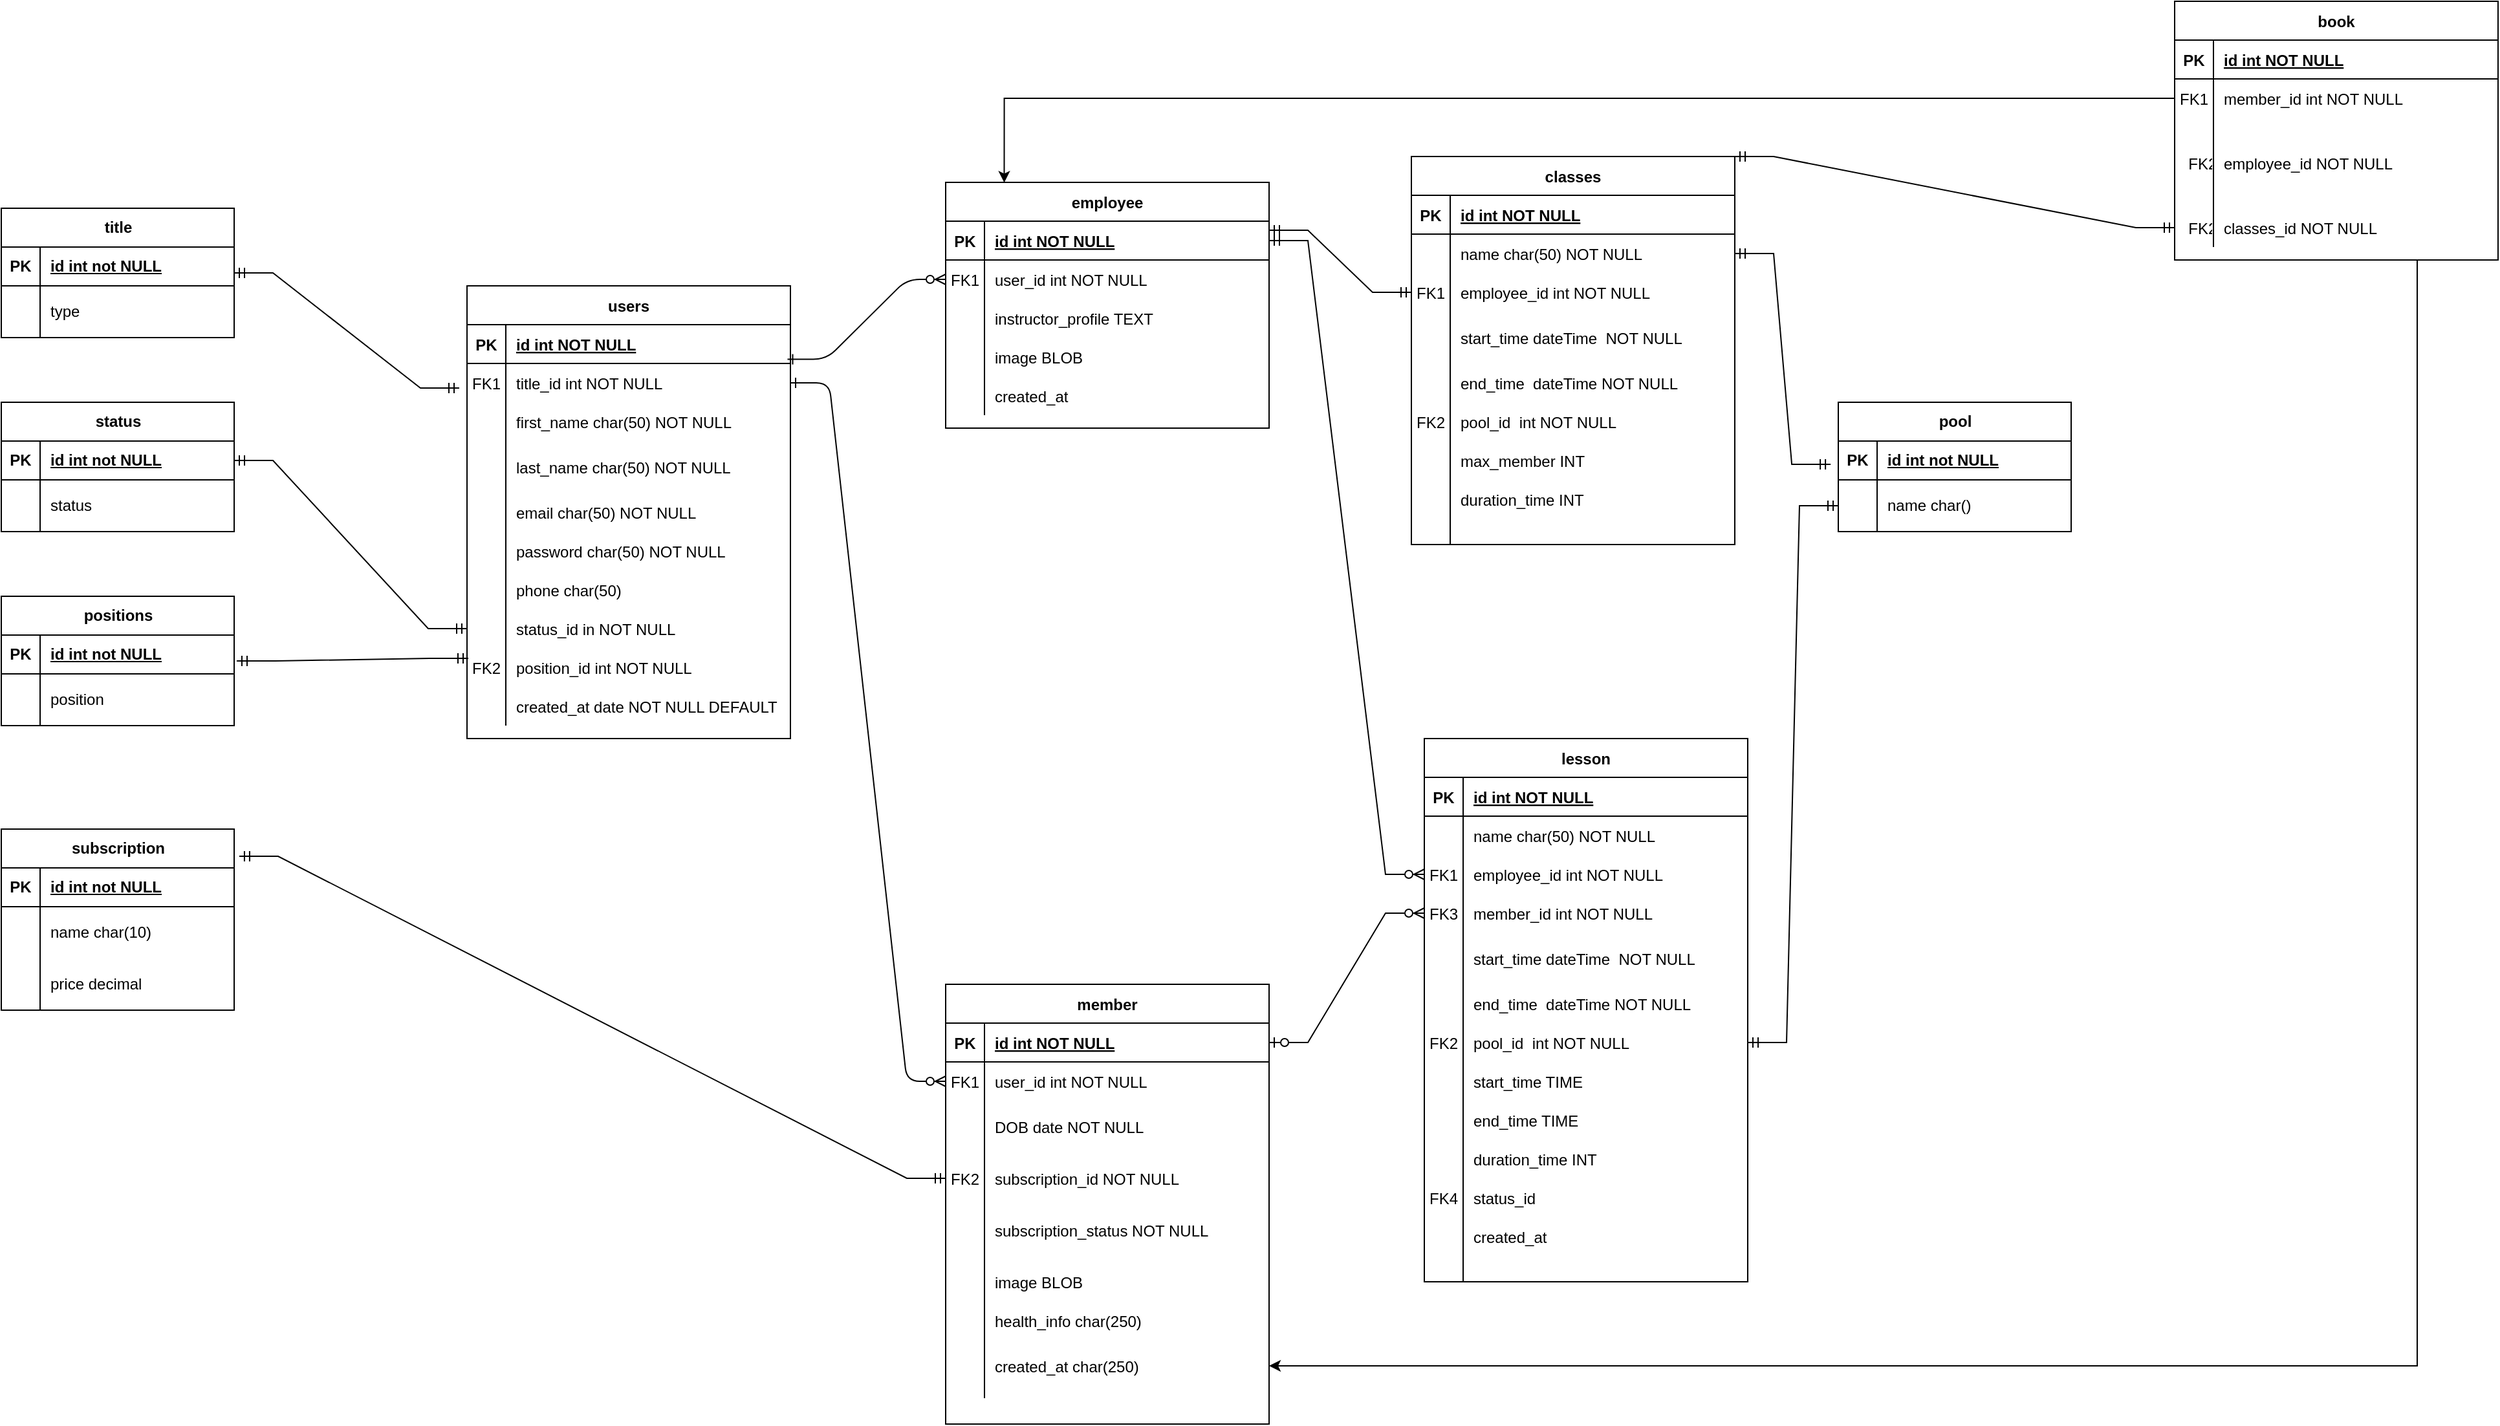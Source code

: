 <mxfile version="24.0.4" type="github">
  <diagram id="R2lEEEUBdFMjLlhIrx00" name="Page-1">
    <mxGraphModel dx="3717" dy="2420" grid="1" gridSize="10" guides="1" tooltips="1" connect="1" arrows="1" fold="1" page="1" pageScale="1" pageWidth="850" pageHeight="1100" math="0" shadow="0" extFonts="Permanent Marker^https://fonts.googleapis.com/css?family=Permanent+Marker">
      <root>
        <mxCell id="0" />
        <mxCell id="1" parent="0" />
        <mxCell id="C-vyLk0tnHw3VtMMgP7b-1" value="" style="edgeStyle=entityRelationEdgeStyle;endArrow=ERzeroToMany;startArrow=ERone;endFill=1;startFill=0;exitX=1;exitY=0.5;exitDx=0;exitDy=0;" parent="1" source="pb4xgc3lWd6lJj8X2ceF-16" target="C-vyLk0tnHw3VtMMgP7b-6" edge="1">
          <mxGeometry width="100" height="100" relative="1" as="geometry">
            <mxPoint x="340" y="720" as="sourcePoint" />
            <mxPoint x="440" y="620" as="targetPoint" />
          </mxGeometry>
        </mxCell>
        <mxCell id="C-vyLk0tnHw3VtMMgP7b-12" value="" style="edgeStyle=entityRelationEdgeStyle;endArrow=ERzeroToMany;startArrow=ERone;endFill=1;startFill=0;exitX=0.991;exitY=-0.107;exitDx=0;exitDy=0;exitPerimeter=0;" parent="1" source="pb4xgc3lWd6lJj8X2ceF-16" target="C-vyLk0tnHw3VtMMgP7b-17" edge="1">
          <mxGeometry width="100" height="100" relative="1" as="geometry">
            <mxPoint x="400" y="180" as="sourcePoint" />
            <mxPoint x="460" y="205" as="targetPoint" />
          </mxGeometry>
        </mxCell>
        <mxCell id="C-vyLk0tnHw3VtMMgP7b-2" value="member" style="shape=table;startSize=30;container=1;collapsible=1;childLayout=tableLayout;fixedRows=1;rowLines=0;fontStyle=1;align=center;resizeLast=1;" parent="1" vertex="1">
          <mxGeometry x="360" y="690" width="250" height="340" as="geometry" />
        </mxCell>
        <mxCell id="C-vyLk0tnHw3VtMMgP7b-3" value="" style="shape=partialRectangle;collapsible=0;dropTarget=0;pointerEvents=0;fillColor=none;points=[[0,0.5],[1,0.5]];portConstraint=eastwest;top=0;left=0;right=0;bottom=1;" parent="C-vyLk0tnHw3VtMMgP7b-2" vertex="1">
          <mxGeometry y="30" width="250" height="30" as="geometry" />
        </mxCell>
        <mxCell id="C-vyLk0tnHw3VtMMgP7b-4" value="PK" style="shape=partialRectangle;overflow=hidden;connectable=0;fillColor=none;top=0;left=0;bottom=0;right=0;fontStyle=1;" parent="C-vyLk0tnHw3VtMMgP7b-3" vertex="1">
          <mxGeometry width="30" height="30" as="geometry">
            <mxRectangle width="30" height="30" as="alternateBounds" />
          </mxGeometry>
        </mxCell>
        <mxCell id="C-vyLk0tnHw3VtMMgP7b-5" value="id int NOT NULL " style="shape=partialRectangle;overflow=hidden;connectable=0;fillColor=none;top=0;left=0;bottom=0;right=0;align=left;spacingLeft=6;fontStyle=5;" parent="C-vyLk0tnHw3VtMMgP7b-3" vertex="1">
          <mxGeometry x="30" width="220" height="30" as="geometry">
            <mxRectangle width="220" height="30" as="alternateBounds" />
          </mxGeometry>
        </mxCell>
        <mxCell id="C-vyLk0tnHw3VtMMgP7b-6" value="" style="shape=partialRectangle;collapsible=0;dropTarget=0;pointerEvents=0;fillColor=none;points=[[0,0.5],[1,0.5]];portConstraint=eastwest;top=0;left=0;right=0;bottom=0;" parent="C-vyLk0tnHw3VtMMgP7b-2" vertex="1">
          <mxGeometry y="60" width="250" height="30" as="geometry" />
        </mxCell>
        <mxCell id="C-vyLk0tnHw3VtMMgP7b-7" value="FK1" style="shape=partialRectangle;overflow=hidden;connectable=0;fillColor=none;top=0;left=0;bottom=0;right=0;" parent="C-vyLk0tnHw3VtMMgP7b-6" vertex="1">
          <mxGeometry width="30" height="30" as="geometry">
            <mxRectangle width="30" height="30" as="alternateBounds" />
          </mxGeometry>
        </mxCell>
        <mxCell id="C-vyLk0tnHw3VtMMgP7b-8" value="user_id int NOT NULL" style="shape=partialRectangle;overflow=hidden;connectable=0;fillColor=none;top=0;left=0;bottom=0;right=0;align=left;spacingLeft=6;" parent="C-vyLk0tnHw3VtMMgP7b-6" vertex="1">
          <mxGeometry x="30" width="220" height="30" as="geometry">
            <mxRectangle width="220" height="30" as="alternateBounds" />
          </mxGeometry>
        </mxCell>
        <mxCell id="C-vyLk0tnHw3VtMMgP7b-9" value="" style="shape=partialRectangle;collapsible=0;dropTarget=0;pointerEvents=0;fillColor=none;points=[[0,0.5],[1,0.5]];portConstraint=eastwest;top=0;left=0;right=0;bottom=0;" parent="C-vyLk0tnHw3VtMMgP7b-2" vertex="1">
          <mxGeometry y="90" width="250" height="40" as="geometry" />
        </mxCell>
        <mxCell id="C-vyLk0tnHw3VtMMgP7b-10" value="" style="shape=partialRectangle;overflow=hidden;connectable=0;fillColor=none;top=0;left=0;bottom=0;right=0;" parent="C-vyLk0tnHw3VtMMgP7b-9" vertex="1">
          <mxGeometry width="30" height="40" as="geometry">
            <mxRectangle width="30" height="40" as="alternateBounds" />
          </mxGeometry>
        </mxCell>
        <mxCell id="C-vyLk0tnHw3VtMMgP7b-11" value="DOB date NOT NULL" style="shape=partialRectangle;overflow=hidden;connectable=0;fillColor=none;top=0;left=0;bottom=0;right=0;align=left;spacingLeft=6;" parent="C-vyLk0tnHw3VtMMgP7b-9" vertex="1">
          <mxGeometry x="30" width="220" height="40" as="geometry">
            <mxRectangle width="220" height="40" as="alternateBounds" />
          </mxGeometry>
        </mxCell>
        <mxCell id="0-n9O1yFwg2DUYcV3v5h-54" value="" style="shape=partialRectangle;collapsible=0;dropTarget=0;pointerEvents=0;fillColor=none;points=[[0,0.5],[1,0.5]];portConstraint=eastwest;top=0;left=0;right=0;bottom=0;" parent="C-vyLk0tnHw3VtMMgP7b-2" vertex="1">
          <mxGeometry y="130" width="250" height="40" as="geometry" />
        </mxCell>
        <mxCell id="0-n9O1yFwg2DUYcV3v5h-55" value="FK2" style="shape=partialRectangle;overflow=hidden;connectable=0;fillColor=none;top=0;left=0;bottom=0;right=0;" parent="0-n9O1yFwg2DUYcV3v5h-54" vertex="1">
          <mxGeometry width="30" height="40" as="geometry">
            <mxRectangle width="30" height="40" as="alternateBounds" />
          </mxGeometry>
        </mxCell>
        <mxCell id="0-n9O1yFwg2DUYcV3v5h-56" value="subscription_id NOT NULL" style="shape=partialRectangle;overflow=hidden;connectable=0;fillColor=none;top=0;left=0;bottom=0;right=0;align=left;spacingLeft=6;" parent="0-n9O1yFwg2DUYcV3v5h-54" vertex="1">
          <mxGeometry x="30" width="220" height="40" as="geometry">
            <mxRectangle width="220" height="40" as="alternateBounds" />
          </mxGeometry>
        </mxCell>
        <mxCell id="0-n9O1yFwg2DUYcV3v5h-57" value="" style="shape=partialRectangle;collapsible=0;dropTarget=0;pointerEvents=0;fillColor=none;points=[[0,0.5],[1,0.5]];portConstraint=eastwest;top=0;left=0;right=0;bottom=0;" parent="C-vyLk0tnHw3VtMMgP7b-2" vertex="1">
          <mxGeometry y="170" width="250" height="40" as="geometry" />
        </mxCell>
        <mxCell id="0-n9O1yFwg2DUYcV3v5h-58" value="" style="shape=partialRectangle;overflow=hidden;connectable=0;fillColor=none;top=0;left=0;bottom=0;right=0;" parent="0-n9O1yFwg2DUYcV3v5h-57" vertex="1">
          <mxGeometry width="30" height="40" as="geometry">
            <mxRectangle width="30" height="40" as="alternateBounds" />
          </mxGeometry>
        </mxCell>
        <mxCell id="0-n9O1yFwg2DUYcV3v5h-59" value="subscription_status NOT NULL" style="shape=partialRectangle;overflow=hidden;connectable=0;fillColor=none;top=0;left=0;bottom=0;right=0;align=left;spacingLeft=6;" parent="0-n9O1yFwg2DUYcV3v5h-57" vertex="1">
          <mxGeometry x="30" width="220" height="40" as="geometry">
            <mxRectangle width="220" height="40" as="alternateBounds" />
          </mxGeometry>
        </mxCell>
        <mxCell id="pb4xgc3lWd6lJj8X2ceF-19" value="" style="shape=partialRectangle;collapsible=0;dropTarget=0;pointerEvents=0;fillColor=none;points=[[0,0.5],[1,0.5]];portConstraint=eastwest;top=0;left=0;right=0;bottom=0;" parent="C-vyLk0tnHw3VtMMgP7b-2" vertex="1">
          <mxGeometry y="210" width="250" height="40" as="geometry" />
        </mxCell>
        <mxCell id="pb4xgc3lWd6lJj8X2ceF-20" value="" style="shape=partialRectangle;overflow=hidden;connectable=0;fillColor=none;top=0;left=0;bottom=0;right=0;" parent="pb4xgc3lWd6lJj8X2ceF-19" vertex="1">
          <mxGeometry width="30" height="40" as="geometry">
            <mxRectangle width="30" height="40" as="alternateBounds" />
          </mxGeometry>
        </mxCell>
        <mxCell id="pb4xgc3lWd6lJj8X2ceF-21" value="image BLOB" style="shape=partialRectangle;overflow=hidden;connectable=0;fillColor=none;top=0;left=0;bottom=0;right=0;align=left;spacingLeft=6;" parent="pb4xgc3lWd6lJj8X2ceF-19" vertex="1">
          <mxGeometry x="30" width="220" height="40" as="geometry">
            <mxRectangle width="220" height="40" as="alternateBounds" />
          </mxGeometry>
        </mxCell>
        <mxCell id="pb4xgc3lWd6lJj8X2ceF-22" value="" style="shape=partialRectangle;collapsible=0;dropTarget=0;pointerEvents=0;fillColor=none;points=[[0,0.5],[1,0.5]];portConstraint=eastwest;top=0;left=0;right=0;bottom=0;" parent="C-vyLk0tnHw3VtMMgP7b-2" vertex="1">
          <mxGeometry y="250" width="250" height="20" as="geometry" />
        </mxCell>
        <mxCell id="pb4xgc3lWd6lJj8X2ceF-23" value="" style="shape=partialRectangle;overflow=hidden;connectable=0;fillColor=none;top=0;left=0;bottom=0;right=0;" parent="pb4xgc3lWd6lJj8X2ceF-22" vertex="1">
          <mxGeometry width="30" height="20" as="geometry">
            <mxRectangle width="30" height="20" as="alternateBounds" />
          </mxGeometry>
        </mxCell>
        <mxCell id="pb4xgc3lWd6lJj8X2ceF-24" value="health_info char(250) " style="shape=partialRectangle;overflow=hidden;connectable=0;fillColor=none;top=0;left=0;bottom=0;right=0;align=left;spacingLeft=6;" parent="pb4xgc3lWd6lJj8X2ceF-22" vertex="1">
          <mxGeometry x="30" width="220" height="20" as="geometry">
            <mxRectangle width="220" height="20" as="alternateBounds" />
          </mxGeometry>
        </mxCell>
        <mxCell id="0-n9O1yFwg2DUYcV3v5h-60" value="" style="shape=partialRectangle;collapsible=0;dropTarget=0;pointerEvents=0;fillColor=none;points=[[0,0.5],[1,0.5]];portConstraint=eastwest;top=0;left=0;right=0;bottom=0;" parent="C-vyLk0tnHw3VtMMgP7b-2" vertex="1">
          <mxGeometry y="270" width="250" height="50" as="geometry" />
        </mxCell>
        <mxCell id="0-n9O1yFwg2DUYcV3v5h-61" value="" style="shape=partialRectangle;overflow=hidden;connectable=0;fillColor=none;top=0;left=0;bottom=0;right=0;" parent="0-n9O1yFwg2DUYcV3v5h-60" vertex="1">
          <mxGeometry width="30" height="50" as="geometry">
            <mxRectangle width="30" height="50" as="alternateBounds" />
          </mxGeometry>
        </mxCell>
        <mxCell id="0-n9O1yFwg2DUYcV3v5h-62" value="created_at char(250) " style="shape=partialRectangle;overflow=hidden;connectable=0;fillColor=none;top=0;left=0;bottom=0;right=0;align=left;spacingLeft=6;" parent="0-n9O1yFwg2DUYcV3v5h-60" vertex="1">
          <mxGeometry x="30" width="220" height="50" as="geometry">
            <mxRectangle width="220" height="50" as="alternateBounds" />
          </mxGeometry>
        </mxCell>
        <mxCell id="C-vyLk0tnHw3VtMMgP7b-13" value="employee" style="shape=table;startSize=30;container=1;collapsible=1;childLayout=tableLayout;fixedRows=1;rowLines=0;fontStyle=1;align=center;resizeLast=1;" parent="1" vertex="1">
          <mxGeometry x="360" y="70" width="250" height="190" as="geometry" />
        </mxCell>
        <mxCell id="C-vyLk0tnHw3VtMMgP7b-14" value="" style="shape=partialRectangle;collapsible=0;dropTarget=0;pointerEvents=0;fillColor=none;points=[[0,0.5],[1,0.5]];portConstraint=eastwest;top=0;left=0;right=0;bottom=1;" parent="C-vyLk0tnHw3VtMMgP7b-13" vertex="1">
          <mxGeometry y="30" width="250" height="30" as="geometry" />
        </mxCell>
        <mxCell id="C-vyLk0tnHw3VtMMgP7b-15" value="PK" style="shape=partialRectangle;overflow=hidden;connectable=0;fillColor=none;top=0;left=0;bottom=0;right=0;fontStyle=1;" parent="C-vyLk0tnHw3VtMMgP7b-14" vertex="1">
          <mxGeometry width="30" height="30" as="geometry">
            <mxRectangle width="30" height="30" as="alternateBounds" />
          </mxGeometry>
        </mxCell>
        <mxCell id="C-vyLk0tnHw3VtMMgP7b-16" value="id int NOT NULL " style="shape=partialRectangle;overflow=hidden;connectable=0;fillColor=none;top=0;left=0;bottom=0;right=0;align=left;spacingLeft=6;fontStyle=5;" parent="C-vyLk0tnHw3VtMMgP7b-14" vertex="1">
          <mxGeometry x="30" width="220" height="30" as="geometry">
            <mxRectangle width="220" height="30" as="alternateBounds" />
          </mxGeometry>
        </mxCell>
        <mxCell id="C-vyLk0tnHw3VtMMgP7b-17" value="" style="shape=partialRectangle;collapsible=0;dropTarget=0;pointerEvents=0;fillColor=none;points=[[0,0.5],[1,0.5]];portConstraint=eastwest;top=0;left=0;right=0;bottom=0;" parent="C-vyLk0tnHw3VtMMgP7b-13" vertex="1">
          <mxGeometry y="60" width="250" height="30" as="geometry" />
        </mxCell>
        <mxCell id="C-vyLk0tnHw3VtMMgP7b-18" value="FK1" style="shape=partialRectangle;overflow=hidden;connectable=0;fillColor=none;top=0;left=0;bottom=0;right=0;" parent="C-vyLk0tnHw3VtMMgP7b-17" vertex="1">
          <mxGeometry width="30" height="30" as="geometry">
            <mxRectangle width="30" height="30" as="alternateBounds" />
          </mxGeometry>
        </mxCell>
        <mxCell id="C-vyLk0tnHw3VtMMgP7b-19" value="user_id int NOT NULL" style="shape=partialRectangle;overflow=hidden;connectable=0;fillColor=none;top=0;left=0;bottom=0;right=0;align=left;spacingLeft=6;" parent="C-vyLk0tnHw3VtMMgP7b-17" vertex="1">
          <mxGeometry x="30" width="220" height="30" as="geometry">
            <mxRectangle width="220" height="30" as="alternateBounds" />
          </mxGeometry>
        </mxCell>
        <mxCell id="C-vyLk0tnHw3VtMMgP7b-20" value="" style="shape=partialRectangle;collapsible=0;dropTarget=0;pointerEvents=0;fillColor=none;points=[[0,0.5],[1,0.5]];portConstraint=eastwest;top=0;left=0;right=0;bottom=0;" parent="C-vyLk0tnHw3VtMMgP7b-13" vertex="1">
          <mxGeometry y="90" width="250" height="30" as="geometry" />
        </mxCell>
        <mxCell id="C-vyLk0tnHw3VtMMgP7b-21" value="" style="shape=partialRectangle;overflow=hidden;connectable=0;fillColor=none;top=0;left=0;bottom=0;right=0;" parent="C-vyLk0tnHw3VtMMgP7b-20" vertex="1">
          <mxGeometry width="30" height="30" as="geometry">
            <mxRectangle width="30" height="30" as="alternateBounds" />
          </mxGeometry>
        </mxCell>
        <mxCell id="C-vyLk0tnHw3VtMMgP7b-22" value="instructor_profile TEXT" style="shape=partialRectangle;overflow=hidden;connectable=0;fillColor=none;top=0;left=0;bottom=0;right=0;align=left;spacingLeft=6;" parent="C-vyLk0tnHw3VtMMgP7b-20" vertex="1">
          <mxGeometry x="30" width="220" height="30" as="geometry">
            <mxRectangle width="220" height="30" as="alternateBounds" />
          </mxGeometry>
        </mxCell>
        <mxCell id="0-n9O1yFwg2DUYcV3v5h-65" value="" style="shape=partialRectangle;collapsible=0;dropTarget=0;pointerEvents=0;fillColor=none;points=[[0,0.5],[1,0.5]];portConstraint=eastwest;top=0;left=0;right=0;bottom=0;" parent="C-vyLk0tnHw3VtMMgP7b-13" vertex="1">
          <mxGeometry y="120" width="250" height="30" as="geometry" />
        </mxCell>
        <mxCell id="0-n9O1yFwg2DUYcV3v5h-66" value="" style="shape=partialRectangle;overflow=hidden;connectable=0;fillColor=none;top=0;left=0;bottom=0;right=0;" parent="0-n9O1yFwg2DUYcV3v5h-65" vertex="1">
          <mxGeometry width="30" height="30" as="geometry">
            <mxRectangle width="30" height="30" as="alternateBounds" />
          </mxGeometry>
        </mxCell>
        <mxCell id="0-n9O1yFwg2DUYcV3v5h-67" value="image BLOB" style="shape=partialRectangle;overflow=hidden;connectable=0;fillColor=none;top=0;left=0;bottom=0;right=0;align=left;spacingLeft=6;" parent="0-n9O1yFwg2DUYcV3v5h-65" vertex="1">
          <mxGeometry x="30" width="220" height="30" as="geometry">
            <mxRectangle width="220" height="30" as="alternateBounds" />
          </mxGeometry>
        </mxCell>
        <mxCell id="0-n9O1yFwg2DUYcV3v5h-68" value="" style="shape=partialRectangle;collapsible=0;dropTarget=0;pointerEvents=0;fillColor=none;points=[[0,0.5],[1,0.5]];portConstraint=eastwest;top=0;left=0;right=0;bottom=0;" parent="C-vyLk0tnHw3VtMMgP7b-13" vertex="1">
          <mxGeometry y="150" width="250" height="30" as="geometry" />
        </mxCell>
        <mxCell id="0-n9O1yFwg2DUYcV3v5h-69" value="" style="shape=partialRectangle;overflow=hidden;connectable=0;fillColor=none;top=0;left=0;bottom=0;right=0;" parent="0-n9O1yFwg2DUYcV3v5h-68" vertex="1">
          <mxGeometry width="30" height="30" as="geometry">
            <mxRectangle width="30" height="30" as="alternateBounds" />
          </mxGeometry>
        </mxCell>
        <mxCell id="0-n9O1yFwg2DUYcV3v5h-70" value="created_at " style="shape=partialRectangle;overflow=hidden;connectable=0;fillColor=none;top=0;left=0;bottom=0;right=0;align=left;spacingLeft=6;" parent="0-n9O1yFwg2DUYcV3v5h-68" vertex="1">
          <mxGeometry x="30" width="220" height="30" as="geometry">
            <mxRectangle width="220" height="30" as="alternateBounds" />
          </mxGeometry>
        </mxCell>
        <mxCell id="C-vyLk0tnHw3VtMMgP7b-23" value="users" style="shape=table;startSize=30;container=1;collapsible=1;childLayout=tableLayout;fixedRows=1;rowLines=0;fontStyle=1;align=center;resizeLast=1;" parent="1" vertex="1">
          <mxGeometry x="-10" y="150" width="250" height="350" as="geometry" />
        </mxCell>
        <mxCell id="C-vyLk0tnHw3VtMMgP7b-24" value="" style="shape=partialRectangle;collapsible=0;dropTarget=0;pointerEvents=0;fillColor=none;points=[[0,0.5],[1,0.5]];portConstraint=eastwest;top=0;left=0;right=0;bottom=1;" parent="C-vyLk0tnHw3VtMMgP7b-23" vertex="1">
          <mxGeometry y="30" width="250" height="30" as="geometry" />
        </mxCell>
        <mxCell id="C-vyLk0tnHw3VtMMgP7b-25" value="PK" style="shape=partialRectangle;overflow=hidden;connectable=0;fillColor=none;top=0;left=0;bottom=0;right=0;fontStyle=1;" parent="C-vyLk0tnHw3VtMMgP7b-24" vertex="1">
          <mxGeometry width="30" height="30" as="geometry">
            <mxRectangle width="30" height="30" as="alternateBounds" />
          </mxGeometry>
        </mxCell>
        <mxCell id="C-vyLk0tnHw3VtMMgP7b-26" value="id int NOT NULL " style="shape=partialRectangle;overflow=hidden;connectable=0;fillColor=none;top=0;left=0;bottom=0;right=0;align=left;spacingLeft=6;fontStyle=5;" parent="C-vyLk0tnHw3VtMMgP7b-24" vertex="1">
          <mxGeometry x="30" width="220" height="30" as="geometry">
            <mxRectangle width="220" height="30" as="alternateBounds" />
          </mxGeometry>
        </mxCell>
        <mxCell id="pb4xgc3lWd6lJj8X2ceF-16" value="" style="shape=partialRectangle;collapsible=0;dropTarget=0;pointerEvents=0;fillColor=none;points=[[0,0.5],[1,0.5]];portConstraint=eastwest;top=0;left=0;right=0;bottom=0;" parent="C-vyLk0tnHw3VtMMgP7b-23" vertex="1">
          <mxGeometry y="60" width="250" height="30" as="geometry" />
        </mxCell>
        <mxCell id="pb4xgc3lWd6lJj8X2ceF-17" value="FK1" style="shape=partialRectangle;overflow=hidden;connectable=0;fillColor=none;top=0;left=0;bottom=0;right=0;" parent="pb4xgc3lWd6lJj8X2ceF-16" vertex="1">
          <mxGeometry width="30" height="30" as="geometry">
            <mxRectangle width="30" height="30" as="alternateBounds" />
          </mxGeometry>
        </mxCell>
        <mxCell id="pb4xgc3lWd6lJj8X2ceF-18" value="title_id int NOT NULL" style="shape=partialRectangle;overflow=hidden;connectable=0;fillColor=none;top=0;left=0;bottom=0;right=0;align=left;spacingLeft=6;" parent="pb4xgc3lWd6lJj8X2ceF-16" vertex="1">
          <mxGeometry x="30" width="220" height="30" as="geometry">
            <mxRectangle width="220" height="30" as="alternateBounds" />
          </mxGeometry>
        </mxCell>
        <mxCell id="pb4xgc3lWd6lJj8X2ceF-1" value="" style="shape=partialRectangle;collapsible=0;dropTarget=0;pointerEvents=0;fillColor=none;points=[[0,0.5],[1,0.5]];portConstraint=eastwest;top=0;left=0;right=0;bottom=0;" parent="C-vyLk0tnHw3VtMMgP7b-23" vertex="1">
          <mxGeometry y="90" width="250" height="30" as="geometry" />
        </mxCell>
        <mxCell id="pb4xgc3lWd6lJj8X2ceF-2" value="" style="shape=partialRectangle;overflow=hidden;connectable=0;fillColor=none;top=0;left=0;bottom=0;right=0;" parent="pb4xgc3lWd6lJj8X2ceF-1" vertex="1">
          <mxGeometry width="30" height="30" as="geometry">
            <mxRectangle width="30" height="30" as="alternateBounds" />
          </mxGeometry>
        </mxCell>
        <mxCell id="pb4xgc3lWd6lJj8X2ceF-3" value="first_name char(50) NOT NULL" style="shape=partialRectangle;overflow=hidden;connectable=0;fillColor=none;top=0;left=0;bottom=0;right=0;align=left;spacingLeft=6;" parent="pb4xgc3lWd6lJj8X2ceF-1" vertex="1">
          <mxGeometry x="30" width="220" height="30" as="geometry">
            <mxRectangle width="220" height="30" as="alternateBounds" />
          </mxGeometry>
        </mxCell>
        <mxCell id="pb4xgc3lWd6lJj8X2ceF-4" value="" style="shape=partialRectangle;collapsible=0;dropTarget=0;pointerEvents=0;fillColor=none;points=[[0,0.5],[1,0.5]];portConstraint=eastwest;top=0;left=0;right=0;bottom=0;" parent="C-vyLk0tnHw3VtMMgP7b-23" vertex="1">
          <mxGeometry y="120" width="250" height="40" as="geometry" />
        </mxCell>
        <mxCell id="pb4xgc3lWd6lJj8X2ceF-5" value="" style="shape=partialRectangle;overflow=hidden;connectable=0;fillColor=none;top=0;left=0;bottom=0;right=0;" parent="pb4xgc3lWd6lJj8X2ceF-4" vertex="1">
          <mxGeometry width="30" height="40" as="geometry">
            <mxRectangle width="30" height="40" as="alternateBounds" />
          </mxGeometry>
        </mxCell>
        <mxCell id="pb4xgc3lWd6lJj8X2ceF-6" value="last_name char(50) NOT NULL" style="shape=partialRectangle;overflow=hidden;connectable=0;fillColor=none;top=0;left=0;bottom=0;right=0;align=left;spacingLeft=6;" parent="pb4xgc3lWd6lJj8X2ceF-4" vertex="1">
          <mxGeometry x="30" width="220" height="40" as="geometry">
            <mxRectangle width="220" height="40" as="alternateBounds" />
          </mxGeometry>
        </mxCell>
        <mxCell id="pb4xgc3lWd6lJj8X2ceF-7" value="" style="shape=partialRectangle;collapsible=0;dropTarget=0;pointerEvents=0;fillColor=none;points=[[0,0.5],[1,0.5]];portConstraint=eastwest;top=0;left=0;right=0;bottom=0;" parent="C-vyLk0tnHw3VtMMgP7b-23" vertex="1">
          <mxGeometry y="160" width="250" height="30" as="geometry" />
        </mxCell>
        <mxCell id="pb4xgc3lWd6lJj8X2ceF-8" value="" style="shape=partialRectangle;overflow=hidden;connectable=0;fillColor=none;top=0;left=0;bottom=0;right=0;" parent="pb4xgc3lWd6lJj8X2ceF-7" vertex="1">
          <mxGeometry width="30" height="30" as="geometry">
            <mxRectangle width="30" height="30" as="alternateBounds" />
          </mxGeometry>
        </mxCell>
        <mxCell id="pb4xgc3lWd6lJj8X2ceF-9" value="email char(50) NOT NULL" style="shape=partialRectangle;overflow=hidden;connectable=0;fillColor=none;top=0;left=0;bottom=0;right=0;align=left;spacingLeft=6;" parent="pb4xgc3lWd6lJj8X2ceF-7" vertex="1">
          <mxGeometry x="30" width="220" height="30" as="geometry">
            <mxRectangle width="220" height="30" as="alternateBounds" />
          </mxGeometry>
        </mxCell>
        <mxCell id="pb4xgc3lWd6lJj8X2ceF-10" value="" style="shape=partialRectangle;collapsible=0;dropTarget=0;pointerEvents=0;fillColor=none;points=[[0,0.5],[1,0.5]];portConstraint=eastwest;top=0;left=0;right=0;bottom=0;" parent="C-vyLk0tnHw3VtMMgP7b-23" vertex="1">
          <mxGeometry y="190" width="250" height="30" as="geometry" />
        </mxCell>
        <mxCell id="pb4xgc3lWd6lJj8X2ceF-11" value="" style="shape=partialRectangle;overflow=hidden;connectable=0;fillColor=none;top=0;left=0;bottom=0;right=0;" parent="pb4xgc3lWd6lJj8X2ceF-10" vertex="1">
          <mxGeometry width="30" height="30" as="geometry">
            <mxRectangle width="30" height="30" as="alternateBounds" />
          </mxGeometry>
        </mxCell>
        <mxCell id="pb4xgc3lWd6lJj8X2ceF-12" value="password char(50) NOT NULL" style="shape=partialRectangle;overflow=hidden;connectable=0;fillColor=none;top=0;left=0;bottom=0;right=0;align=left;spacingLeft=6;" parent="pb4xgc3lWd6lJj8X2ceF-10" vertex="1">
          <mxGeometry x="30" width="220" height="30" as="geometry">
            <mxRectangle width="220" height="30" as="alternateBounds" />
          </mxGeometry>
        </mxCell>
        <mxCell id="pb4xgc3lWd6lJj8X2ceF-13" value="" style="shape=partialRectangle;collapsible=0;dropTarget=0;pointerEvents=0;fillColor=none;points=[[0,0.5],[1,0.5]];portConstraint=eastwest;top=0;left=0;right=0;bottom=0;" parent="C-vyLk0tnHw3VtMMgP7b-23" vertex="1">
          <mxGeometry y="220" width="250" height="30" as="geometry" />
        </mxCell>
        <mxCell id="pb4xgc3lWd6lJj8X2ceF-14" value="" style="shape=partialRectangle;overflow=hidden;connectable=0;fillColor=none;top=0;left=0;bottom=0;right=0;" parent="pb4xgc3lWd6lJj8X2ceF-13" vertex="1">
          <mxGeometry width="30" height="30" as="geometry">
            <mxRectangle width="30" height="30" as="alternateBounds" />
          </mxGeometry>
        </mxCell>
        <mxCell id="pb4xgc3lWd6lJj8X2ceF-15" value="phone char(50) " style="shape=partialRectangle;overflow=hidden;connectable=0;fillColor=none;top=0;left=0;bottom=0;right=0;align=left;spacingLeft=6;" parent="pb4xgc3lWd6lJj8X2ceF-13" vertex="1">
          <mxGeometry x="30" width="220" height="30" as="geometry">
            <mxRectangle width="220" height="30" as="alternateBounds" />
          </mxGeometry>
        </mxCell>
        <mxCell id="0-n9O1yFwg2DUYcV3v5h-48" value="" style="shape=partialRectangle;collapsible=0;dropTarget=0;pointerEvents=0;fillColor=none;points=[[0,0.5],[1,0.5]];portConstraint=eastwest;top=0;left=0;right=0;bottom=0;" parent="C-vyLk0tnHw3VtMMgP7b-23" vertex="1">
          <mxGeometry y="250" width="250" height="30" as="geometry" />
        </mxCell>
        <mxCell id="0-n9O1yFwg2DUYcV3v5h-49" value="" style="shape=partialRectangle;overflow=hidden;connectable=0;fillColor=none;top=0;left=0;bottom=0;right=0;" parent="0-n9O1yFwg2DUYcV3v5h-48" vertex="1">
          <mxGeometry width="30" height="30" as="geometry">
            <mxRectangle width="30" height="30" as="alternateBounds" />
          </mxGeometry>
        </mxCell>
        <mxCell id="0-n9O1yFwg2DUYcV3v5h-50" value="status_id in NOT NULL " style="shape=partialRectangle;overflow=hidden;connectable=0;fillColor=none;top=0;left=0;bottom=0;right=0;align=left;spacingLeft=6;" parent="0-n9O1yFwg2DUYcV3v5h-48" vertex="1">
          <mxGeometry x="30" width="220" height="30" as="geometry">
            <mxRectangle width="220" height="30" as="alternateBounds" />
          </mxGeometry>
        </mxCell>
        <mxCell id="C-vyLk0tnHw3VtMMgP7b-27" value="" style="shape=partialRectangle;collapsible=0;dropTarget=0;pointerEvents=0;fillColor=none;points=[[0,0.5],[1,0.5]];portConstraint=eastwest;top=0;left=0;right=0;bottom=0;" parent="C-vyLk0tnHw3VtMMgP7b-23" vertex="1">
          <mxGeometry y="280" width="250" height="30" as="geometry" />
        </mxCell>
        <mxCell id="C-vyLk0tnHw3VtMMgP7b-28" value="FK2" style="shape=partialRectangle;overflow=hidden;connectable=0;fillColor=none;top=0;left=0;bottom=0;right=0;" parent="C-vyLk0tnHw3VtMMgP7b-27" vertex="1">
          <mxGeometry width="30" height="30" as="geometry">
            <mxRectangle width="30" height="30" as="alternateBounds" />
          </mxGeometry>
        </mxCell>
        <mxCell id="C-vyLk0tnHw3VtMMgP7b-29" value="position_id int NOT NULL " style="shape=partialRectangle;overflow=hidden;connectable=0;fillColor=none;top=0;left=0;bottom=0;right=0;align=left;spacingLeft=6;" parent="C-vyLk0tnHw3VtMMgP7b-27" vertex="1">
          <mxGeometry x="30" width="220" height="30" as="geometry">
            <mxRectangle width="220" height="30" as="alternateBounds" />
          </mxGeometry>
        </mxCell>
        <mxCell id="pb4xgc3lWd6lJj8X2ceF-52" value="" style="shape=partialRectangle;collapsible=0;dropTarget=0;pointerEvents=0;fillColor=none;points=[[0,0.5],[1,0.5]];portConstraint=eastwest;top=0;left=0;right=0;bottom=0;" parent="C-vyLk0tnHw3VtMMgP7b-23" vertex="1">
          <mxGeometry y="310" width="250" height="30" as="geometry" />
        </mxCell>
        <mxCell id="pb4xgc3lWd6lJj8X2ceF-53" value="" style="shape=partialRectangle;overflow=hidden;connectable=0;fillColor=none;top=0;left=0;bottom=0;right=0;" parent="pb4xgc3lWd6lJj8X2ceF-52" vertex="1">
          <mxGeometry width="30" height="30" as="geometry">
            <mxRectangle width="30" height="30" as="alternateBounds" />
          </mxGeometry>
        </mxCell>
        <mxCell id="pb4xgc3lWd6lJj8X2ceF-54" value="created_at date NOT NULL DEFAULT " style="shape=partialRectangle;overflow=hidden;connectable=0;fillColor=none;top=0;left=0;bottom=0;right=0;align=left;spacingLeft=6;" parent="pb4xgc3lWd6lJj8X2ceF-52" vertex="1">
          <mxGeometry x="30" width="220" height="30" as="geometry">
            <mxRectangle width="220" height="30" as="alternateBounds" />
          </mxGeometry>
        </mxCell>
        <mxCell id="pb4xgc3lWd6lJj8X2ceF-71" value="classes" style="shape=table;startSize=30;container=1;collapsible=1;childLayout=tableLayout;fixedRows=1;rowLines=0;fontStyle=1;align=center;resizeLast=1;" parent="1" vertex="1">
          <mxGeometry x="720" y="50" width="250" height="300" as="geometry" />
        </mxCell>
        <mxCell id="pb4xgc3lWd6lJj8X2ceF-72" value="" style="shape=partialRectangle;collapsible=0;dropTarget=0;pointerEvents=0;fillColor=none;points=[[0,0.5],[1,0.5]];portConstraint=eastwest;top=0;left=0;right=0;bottom=1;" parent="pb4xgc3lWd6lJj8X2ceF-71" vertex="1">
          <mxGeometry y="30" width="250" height="30" as="geometry" />
        </mxCell>
        <mxCell id="pb4xgc3lWd6lJj8X2ceF-73" value="PK" style="shape=partialRectangle;overflow=hidden;connectable=0;fillColor=none;top=0;left=0;bottom=0;right=0;fontStyle=1;" parent="pb4xgc3lWd6lJj8X2ceF-72" vertex="1">
          <mxGeometry width="30" height="30" as="geometry">
            <mxRectangle width="30" height="30" as="alternateBounds" />
          </mxGeometry>
        </mxCell>
        <mxCell id="pb4xgc3lWd6lJj8X2ceF-74" value="id int NOT NULL " style="shape=partialRectangle;overflow=hidden;connectable=0;fillColor=none;top=0;left=0;bottom=0;right=0;align=left;spacingLeft=6;fontStyle=5;" parent="pb4xgc3lWd6lJj8X2ceF-72" vertex="1">
          <mxGeometry x="30" width="220" height="30" as="geometry">
            <mxRectangle width="220" height="30" as="alternateBounds" />
          </mxGeometry>
        </mxCell>
        <mxCell id="pb4xgc3lWd6lJj8X2ceF-75" value="" style="shape=partialRectangle;collapsible=0;dropTarget=0;pointerEvents=0;fillColor=none;points=[[0,0.5],[1,0.5]];portConstraint=eastwest;top=0;left=0;right=0;bottom=0;" parent="pb4xgc3lWd6lJj8X2ceF-71" vertex="1">
          <mxGeometry y="60" width="250" height="30" as="geometry" />
        </mxCell>
        <mxCell id="pb4xgc3lWd6lJj8X2ceF-76" value="" style="shape=partialRectangle;overflow=hidden;connectable=0;fillColor=none;top=0;left=0;bottom=0;right=0;" parent="pb4xgc3lWd6lJj8X2ceF-75" vertex="1">
          <mxGeometry width="30" height="30" as="geometry">
            <mxRectangle width="30" height="30" as="alternateBounds" />
          </mxGeometry>
        </mxCell>
        <mxCell id="pb4xgc3lWd6lJj8X2ceF-77" value="name char(50) NOT NULL" style="shape=partialRectangle;overflow=hidden;connectable=0;fillColor=none;top=0;left=0;bottom=0;right=0;align=left;spacingLeft=6;" parent="pb4xgc3lWd6lJj8X2ceF-75" vertex="1">
          <mxGeometry x="30" width="220" height="30" as="geometry">
            <mxRectangle width="220" height="30" as="alternateBounds" />
          </mxGeometry>
        </mxCell>
        <mxCell id="pb4xgc3lWd6lJj8X2ceF-128" value="" style="shape=partialRectangle;collapsible=0;dropTarget=0;pointerEvents=0;fillColor=none;points=[[0,0.5],[1,0.5]];portConstraint=eastwest;top=0;left=0;right=0;bottom=0;" parent="pb4xgc3lWd6lJj8X2ceF-71" vertex="1">
          <mxGeometry y="90" width="250" height="30" as="geometry" />
        </mxCell>
        <mxCell id="pb4xgc3lWd6lJj8X2ceF-129" value="FK1" style="shape=partialRectangle;overflow=hidden;connectable=0;fillColor=none;top=0;left=0;bottom=0;right=0;" parent="pb4xgc3lWd6lJj8X2ceF-128" vertex="1">
          <mxGeometry width="30" height="30" as="geometry">
            <mxRectangle width="30" height="30" as="alternateBounds" />
          </mxGeometry>
        </mxCell>
        <mxCell id="pb4xgc3lWd6lJj8X2ceF-130" value="employee_id int NOT NULL" style="shape=partialRectangle;overflow=hidden;connectable=0;fillColor=none;top=0;left=0;bottom=0;right=0;align=left;spacingLeft=6;" parent="pb4xgc3lWd6lJj8X2ceF-128" vertex="1">
          <mxGeometry x="30" width="220" height="30" as="geometry">
            <mxRectangle width="220" height="30" as="alternateBounds" />
          </mxGeometry>
        </mxCell>
        <mxCell id="pb4xgc3lWd6lJj8X2ceF-131" value="" style="shape=partialRectangle;collapsible=0;dropTarget=0;pointerEvents=0;fillColor=none;points=[[0,0.5],[1,0.5]];portConstraint=eastwest;top=0;left=0;right=0;bottom=0;" parent="pb4xgc3lWd6lJj8X2ceF-71" vertex="1">
          <mxGeometry y="120" width="250" height="40" as="geometry" />
        </mxCell>
        <mxCell id="pb4xgc3lWd6lJj8X2ceF-132" value="" style="shape=partialRectangle;overflow=hidden;connectable=0;fillColor=none;top=0;left=0;bottom=0;right=0;" parent="pb4xgc3lWd6lJj8X2ceF-131" vertex="1">
          <mxGeometry width="30" height="40" as="geometry">
            <mxRectangle width="30" height="40" as="alternateBounds" />
          </mxGeometry>
        </mxCell>
        <mxCell id="pb4xgc3lWd6lJj8X2ceF-133" value="start_time dateTime  NOT NULL" style="shape=partialRectangle;overflow=hidden;connectable=0;fillColor=none;top=0;left=0;bottom=0;right=0;align=left;spacingLeft=6;" parent="pb4xgc3lWd6lJj8X2ceF-131" vertex="1">
          <mxGeometry x="30" width="220" height="40" as="geometry">
            <mxRectangle width="220" height="40" as="alternateBounds" />
          </mxGeometry>
        </mxCell>
        <mxCell id="pb4xgc3lWd6lJj8X2ceF-134" value="" style="shape=partialRectangle;collapsible=0;dropTarget=0;pointerEvents=0;fillColor=none;points=[[0,0.5],[1,0.5]];portConstraint=eastwest;top=0;left=0;right=0;bottom=0;" parent="pb4xgc3lWd6lJj8X2ceF-71" vertex="1">
          <mxGeometry y="160" width="250" height="30" as="geometry" />
        </mxCell>
        <mxCell id="pb4xgc3lWd6lJj8X2ceF-135" value="" style="shape=partialRectangle;overflow=hidden;connectable=0;fillColor=none;top=0;left=0;bottom=0;right=0;" parent="pb4xgc3lWd6lJj8X2ceF-134" vertex="1">
          <mxGeometry width="30" height="30" as="geometry">
            <mxRectangle width="30" height="30" as="alternateBounds" />
          </mxGeometry>
        </mxCell>
        <mxCell id="pb4xgc3lWd6lJj8X2ceF-136" value="end_time  dateTime NOT NULL" style="shape=partialRectangle;overflow=hidden;connectable=0;fillColor=none;top=0;left=0;bottom=0;right=0;align=left;spacingLeft=6;" parent="pb4xgc3lWd6lJj8X2ceF-134" vertex="1">
          <mxGeometry x="30" width="220" height="30" as="geometry">
            <mxRectangle width="220" height="30" as="alternateBounds" />
          </mxGeometry>
        </mxCell>
        <mxCell id="pb4xgc3lWd6lJj8X2ceF-160" value="" style="shape=partialRectangle;collapsible=0;dropTarget=0;pointerEvents=0;fillColor=none;points=[[0,0.5],[1,0.5]];portConstraint=eastwest;top=0;left=0;right=0;bottom=0;" parent="pb4xgc3lWd6lJj8X2ceF-71" vertex="1">
          <mxGeometry y="190" width="250" height="30" as="geometry" />
        </mxCell>
        <mxCell id="pb4xgc3lWd6lJj8X2ceF-161" value="FK2" style="shape=partialRectangle;overflow=hidden;connectable=0;fillColor=none;top=0;left=0;bottom=0;right=0;" parent="pb4xgc3lWd6lJj8X2ceF-160" vertex="1">
          <mxGeometry width="30" height="30" as="geometry">
            <mxRectangle width="30" height="30" as="alternateBounds" />
          </mxGeometry>
        </mxCell>
        <mxCell id="pb4xgc3lWd6lJj8X2ceF-162" value="pool_id  int NOT NULL" style="shape=partialRectangle;overflow=hidden;connectable=0;fillColor=none;top=0;left=0;bottom=0;right=0;align=left;spacingLeft=6;" parent="pb4xgc3lWd6lJj8X2ceF-160" vertex="1">
          <mxGeometry x="30" width="220" height="30" as="geometry">
            <mxRectangle width="220" height="30" as="alternateBounds" />
          </mxGeometry>
        </mxCell>
        <mxCell id="0-n9O1yFwg2DUYcV3v5h-78" value="" style="shape=partialRectangle;collapsible=0;dropTarget=0;pointerEvents=0;fillColor=none;points=[[0,0.5],[1,0.5]];portConstraint=eastwest;top=0;left=0;right=0;bottom=0;" parent="pb4xgc3lWd6lJj8X2ceF-71" vertex="1">
          <mxGeometry y="220" width="250" height="30" as="geometry" />
        </mxCell>
        <mxCell id="0-n9O1yFwg2DUYcV3v5h-79" value="" style="shape=partialRectangle;overflow=hidden;connectable=0;fillColor=none;top=0;left=0;bottom=0;right=0;" parent="0-n9O1yFwg2DUYcV3v5h-78" vertex="1">
          <mxGeometry width="30" height="30" as="geometry">
            <mxRectangle width="30" height="30" as="alternateBounds" />
          </mxGeometry>
        </mxCell>
        <mxCell id="0-n9O1yFwg2DUYcV3v5h-80" value="max_member INT" style="shape=partialRectangle;overflow=hidden;connectable=0;fillColor=none;top=0;left=0;bottom=0;right=0;align=left;spacingLeft=6;" parent="0-n9O1yFwg2DUYcV3v5h-78" vertex="1">
          <mxGeometry x="30" width="220" height="30" as="geometry">
            <mxRectangle width="220" height="30" as="alternateBounds" />
          </mxGeometry>
        </mxCell>
        <mxCell id="0-n9O1yFwg2DUYcV3v5h-81" value="" style="shape=partialRectangle;collapsible=0;dropTarget=0;pointerEvents=0;fillColor=none;points=[[0,0.5],[1,0.5]];portConstraint=eastwest;top=0;left=0;right=0;bottom=0;" parent="pb4xgc3lWd6lJj8X2ceF-71" vertex="1">
          <mxGeometry y="250" width="250" height="30" as="geometry" />
        </mxCell>
        <mxCell id="0-n9O1yFwg2DUYcV3v5h-82" value="" style="shape=partialRectangle;overflow=hidden;connectable=0;fillColor=none;top=0;left=0;bottom=0;right=0;" parent="0-n9O1yFwg2DUYcV3v5h-81" vertex="1">
          <mxGeometry width="30" height="30" as="geometry">
            <mxRectangle width="30" height="30" as="alternateBounds" />
          </mxGeometry>
        </mxCell>
        <mxCell id="0-n9O1yFwg2DUYcV3v5h-83" value="duration_time INT" style="shape=partialRectangle;overflow=hidden;connectable=0;fillColor=none;top=0;left=0;bottom=0;right=0;align=left;spacingLeft=6;" parent="0-n9O1yFwg2DUYcV3v5h-81" vertex="1">
          <mxGeometry x="30" width="220" height="30" as="geometry">
            <mxRectangle width="220" height="30" as="alternateBounds" />
          </mxGeometry>
        </mxCell>
        <mxCell id="pb4xgc3lWd6lJj8X2ceF-78" value="" style="shape=partialRectangle;collapsible=0;dropTarget=0;pointerEvents=0;fillColor=none;points=[[0,0.5],[1,0.5]];portConstraint=eastwest;top=0;left=0;right=0;bottom=0;" parent="pb4xgc3lWd6lJj8X2ceF-71" vertex="1">
          <mxGeometry y="280" width="250" height="20" as="geometry" />
        </mxCell>
        <mxCell id="pb4xgc3lWd6lJj8X2ceF-79" value="" style="shape=partialRectangle;overflow=hidden;connectable=0;fillColor=none;top=0;left=0;bottom=0;right=0;" parent="pb4xgc3lWd6lJj8X2ceF-78" vertex="1">
          <mxGeometry width="30" height="20" as="geometry">
            <mxRectangle width="30" height="20" as="alternateBounds" />
          </mxGeometry>
        </mxCell>
        <mxCell id="pb4xgc3lWd6lJj8X2ceF-80" value="" style="shape=partialRectangle;overflow=hidden;connectable=0;fillColor=none;top=0;left=0;bottom=0;right=0;align=left;spacingLeft=6;" parent="pb4xgc3lWd6lJj8X2ceF-78" vertex="1">
          <mxGeometry x="30" width="220" height="20" as="geometry">
            <mxRectangle width="220" height="20" as="alternateBounds" />
          </mxGeometry>
        </mxCell>
        <mxCell id="DlM04un7J7J9JizXvuXC-16" style="edgeStyle=orthogonalEdgeStyle;rounded=0;orthogonalLoop=1;jettySize=auto;html=1;exitX=0.75;exitY=1;exitDx=0;exitDy=0;" edge="1" parent="1" source="pb4xgc3lWd6lJj8X2ceF-114" target="0-n9O1yFwg2DUYcV3v5h-60">
          <mxGeometry relative="1" as="geometry" />
        </mxCell>
        <mxCell id="pb4xgc3lWd6lJj8X2ceF-114" value="book" style="shape=table;startSize=30;container=1;collapsible=1;childLayout=tableLayout;fixedRows=1;rowLines=0;fontStyle=1;align=center;resizeLast=1;" parent="1" vertex="1">
          <mxGeometry x="1310" y="-70" width="250" height="200" as="geometry" />
        </mxCell>
        <mxCell id="pb4xgc3lWd6lJj8X2ceF-115" value="" style="shape=partialRectangle;collapsible=0;dropTarget=0;pointerEvents=0;fillColor=none;points=[[0,0.5],[1,0.5]];portConstraint=eastwest;top=0;left=0;right=0;bottom=1;" parent="pb4xgc3lWd6lJj8X2ceF-114" vertex="1">
          <mxGeometry y="30" width="250" height="30" as="geometry" />
        </mxCell>
        <mxCell id="pb4xgc3lWd6lJj8X2ceF-116" value="PK" style="shape=partialRectangle;overflow=hidden;connectable=0;fillColor=none;top=0;left=0;bottom=0;right=0;fontStyle=1;" parent="pb4xgc3lWd6lJj8X2ceF-115" vertex="1">
          <mxGeometry width="30" height="30" as="geometry">
            <mxRectangle width="30" height="30" as="alternateBounds" />
          </mxGeometry>
        </mxCell>
        <mxCell id="pb4xgc3lWd6lJj8X2ceF-117" value="id int NOT NULL " style="shape=partialRectangle;overflow=hidden;connectable=0;fillColor=none;top=0;left=0;bottom=0;right=0;align=left;spacingLeft=6;fontStyle=5;" parent="pb4xgc3lWd6lJj8X2ceF-115" vertex="1">
          <mxGeometry x="30" width="220" height="30" as="geometry">
            <mxRectangle width="220" height="30" as="alternateBounds" />
          </mxGeometry>
        </mxCell>
        <mxCell id="pb4xgc3lWd6lJj8X2ceF-118" value="" style="shape=partialRectangle;collapsible=0;dropTarget=0;pointerEvents=0;fillColor=none;points=[[0,0.5],[1,0.5]];portConstraint=eastwest;top=0;left=0;right=0;bottom=0;" parent="pb4xgc3lWd6lJj8X2ceF-114" vertex="1">
          <mxGeometry y="60" width="250" height="30" as="geometry" />
        </mxCell>
        <mxCell id="pb4xgc3lWd6lJj8X2ceF-119" value="FK1" style="shape=partialRectangle;overflow=hidden;connectable=0;fillColor=none;top=0;left=0;bottom=0;right=0;" parent="pb4xgc3lWd6lJj8X2ceF-118" vertex="1">
          <mxGeometry width="30" height="30" as="geometry">
            <mxRectangle width="30" height="30" as="alternateBounds" />
          </mxGeometry>
        </mxCell>
        <mxCell id="pb4xgc3lWd6lJj8X2ceF-120" value="member_id int NOT NULL" style="shape=partialRectangle;overflow=hidden;connectable=0;fillColor=none;top=0;left=0;bottom=0;right=0;align=left;spacingLeft=6;" parent="pb4xgc3lWd6lJj8X2ceF-118" vertex="1">
          <mxGeometry x="30" width="220" height="30" as="geometry">
            <mxRectangle width="220" height="30" as="alternateBounds" />
          </mxGeometry>
        </mxCell>
        <mxCell id="pb4xgc3lWd6lJj8X2ceF-121" value="" style="shape=partialRectangle;collapsible=0;dropTarget=0;pointerEvents=0;fillColor=none;points=[[0,0.5],[1,0.5]];portConstraint=eastwest;top=0;left=0;right=0;bottom=0;" parent="pb4xgc3lWd6lJj8X2ceF-114" vertex="1">
          <mxGeometry y="90" width="250" height="70" as="geometry" />
        </mxCell>
        <mxCell id="pb4xgc3lWd6lJj8X2ceF-122" value="    FK2" style="shape=partialRectangle;overflow=hidden;connectable=0;fillColor=none;top=0;left=0;bottom=0;right=0;" parent="pb4xgc3lWd6lJj8X2ceF-121" vertex="1">
          <mxGeometry width="30" height="70" as="geometry">
            <mxRectangle width="30" height="70" as="alternateBounds" />
          </mxGeometry>
        </mxCell>
        <mxCell id="pb4xgc3lWd6lJj8X2ceF-123" value="employee_id NOT NULL" style="shape=partialRectangle;overflow=hidden;connectable=0;fillColor=none;top=0;left=0;bottom=0;right=0;align=left;spacingLeft=6;" parent="pb4xgc3lWd6lJj8X2ceF-121" vertex="1">
          <mxGeometry x="30" width="220" height="70" as="geometry">
            <mxRectangle width="220" height="70" as="alternateBounds" />
          </mxGeometry>
        </mxCell>
        <mxCell id="pb4xgc3lWd6lJj8X2ceF-124" value="" style="shape=partialRectangle;collapsible=0;dropTarget=0;pointerEvents=0;fillColor=none;points=[[0,0.5],[1,0.5]];portConstraint=eastwest;top=0;left=0;right=0;bottom=0;" parent="pb4xgc3lWd6lJj8X2ceF-114" vertex="1">
          <mxGeometry y="160" width="250" height="30" as="geometry" />
        </mxCell>
        <mxCell id="pb4xgc3lWd6lJj8X2ceF-125" value="    FK2" style="shape=partialRectangle;overflow=hidden;connectable=0;fillColor=none;top=0;left=0;bottom=0;right=0;" parent="pb4xgc3lWd6lJj8X2ceF-124" vertex="1">
          <mxGeometry width="30" height="30" as="geometry">
            <mxRectangle width="30" height="30" as="alternateBounds" />
          </mxGeometry>
        </mxCell>
        <mxCell id="pb4xgc3lWd6lJj8X2ceF-126" value="classes_id NOT NULL" style="shape=partialRectangle;overflow=hidden;connectable=0;fillColor=none;top=0;left=0;bottom=0;right=0;align=left;spacingLeft=6;" parent="pb4xgc3lWd6lJj8X2ceF-124" vertex="1">
          <mxGeometry x="30" width="220" height="30" as="geometry">
            <mxRectangle width="220" height="30" as="alternateBounds" />
          </mxGeometry>
        </mxCell>
        <mxCell id="0-n9O1yFwg2DUYcV3v5h-11" value="status" style="shape=table;startSize=30;container=1;collapsible=1;childLayout=tableLayout;fixedRows=1;rowLines=0;fontStyle=1;align=center;resizeLast=1;html=1;" parent="1" vertex="1">
          <mxGeometry x="-370" y="240" width="180" height="100" as="geometry" />
        </mxCell>
        <mxCell id="0-n9O1yFwg2DUYcV3v5h-12" value="" style="shape=tableRow;horizontal=0;startSize=0;swimlaneHead=0;swimlaneBody=0;fillColor=none;collapsible=0;dropTarget=0;points=[[0,0.5],[1,0.5]];portConstraint=eastwest;top=0;left=0;right=0;bottom=1;" parent="0-n9O1yFwg2DUYcV3v5h-11" vertex="1">
          <mxGeometry y="30" width="180" height="30" as="geometry" />
        </mxCell>
        <mxCell id="0-n9O1yFwg2DUYcV3v5h-13" value="PK" style="shape=partialRectangle;connectable=0;fillColor=none;top=0;left=0;bottom=0;right=0;fontStyle=1;overflow=hidden;whiteSpace=wrap;html=1;" parent="0-n9O1yFwg2DUYcV3v5h-12" vertex="1">
          <mxGeometry width="30" height="30" as="geometry">
            <mxRectangle width="30" height="30" as="alternateBounds" />
          </mxGeometry>
        </mxCell>
        <mxCell id="0-n9O1yFwg2DUYcV3v5h-14" value="id int not NULL" style="shape=partialRectangle;connectable=0;fillColor=none;top=0;left=0;bottom=0;right=0;align=left;spacingLeft=6;fontStyle=5;overflow=hidden;whiteSpace=wrap;html=1;" parent="0-n9O1yFwg2DUYcV3v5h-12" vertex="1">
          <mxGeometry x="30" width="150" height="30" as="geometry">
            <mxRectangle width="150" height="30" as="alternateBounds" />
          </mxGeometry>
        </mxCell>
        <mxCell id="0-n9O1yFwg2DUYcV3v5h-15" value="" style="shape=tableRow;horizontal=0;startSize=0;swimlaneHead=0;swimlaneBody=0;fillColor=none;collapsible=0;dropTarget=0;points=[[0,0.5],[1,0.5]];portConstraint=eastwest;top=0;left=0;right=0;bottom=0;" parent="0-n9O1yFwg2DUYcV3v5h-11" vertex="1">
          <mxGeometry y="60" width="180" height="40" as="geometry" />
        </mxCell>
        <mxCell id="0-n9O1yFwg2DUYcV3v5h-16" value="" style="shape=partialRectangle;connectable=0;fillColor=none;top=0;left=0;bottom=0;right=0;editable=1;overflow=hidden;whiteSpace=wrap;html=1;" parent="0-n9O1yFwg2DUYcV3v5h-15" vertex="1">
          <mxGeometry width="30" height="40" as="geometry">
            <mxRectangle width="30" height="40" as="alternateBounds" />
          </mxGeometry>
        </mxCell>
        <mxCell id="0-n9O1yFwg2DUYcV3v5h-17" value="status" style="shape=partialRectangle;connectable=0;fillColor=none;top=0;left=0;bottom=0;right=0;align=left;spacingLeft=6;overflow=hidden;whiteSpace=wrap;html=1;" parent="0-n9O1yFwg2DUYcV3v5h-15" vertex="1">
          <mxGeometry x="30" width="150" height="40" as="geometry">
            <mxRectangle width="150" height="40" as="alternateBounds" />
          </mxGeometry>
        </mxCell>
        <mxCell id="0-n9O1yFwg2DUYcV3v5h-24" value="title" style="shape=table;startSize=30;container=1;collapsible=1;childLayout=tableLayout;fixedRows=1;rowLines=0;fontStyle=1;align=center;resizeLast=1;html=1;" parent="1" vertex="1">
          <mxGeometry x="-370" y="90" width="180" height="100" as="geometry" />
        </mxCell>
        <mxCell id="0-n9O1yFwg2DUYcV3v5h-25" value="" style="shape=tableRow;horizontal=0;startSize=0;swimlaneHead=0;swimlaneBody=0;fillColor=none;collapsible=0;dropTarget=0;points=[[0,0.5],[1,0.5]];portConstraint=eastwest;top=0;left=0;right=0;bottom=1;" parent="0-n9O1yFwg2DUYcV3v5h-24" vertex="1">
          <mxGeometry y="30" width="180" height="30" as="geometry" />
        </mxCell>
        <mxCell id="0-n9O1yFwg2DUYcV3v5h-26" value="PK" style="shape=partialRectangle;connectable=0;fillColor=none;top=0;left=0;bottom=0;right=0;fontStyle=1;overflow=hidden;whiteSpace=wrap;html=1;" parent="0-n9O1yFwg2DUYcV3v5h-25" vertex="1">
          <mxGeometry width="30" height="30" as="geometry">
            <mxRectangle width="30" height="30" as="alternateBounds" />
          </mxGeometry>
        </mxCell>
        <mxCell id="0-n9O1yFwg2DUYcV3v5h-27" value="id int not NULL" style="shape=partialRectangle;connectable=0;fillColor=none;top=0;left=0;bottom=0;right=0;align=left;spacingLeft=6;fontStyle=5;overflow=hidden;whiteSpace=wrap;html=1;" parent="0-n9O1yFwg2DUYcV3v5h-25" vertex="1">
          <mxGeometry x="30" width="150" height="30" as="geometry">
            <mxRectangle width="150" height="30" as="alternateBounds" />
          </mxGeometry>
        </mxCell>
        <mxCell id="0-n9O1yFwg2DUYcV3v5h-28" value="" style="shape=tableRow;horizontal=0;startSize=0;swimlaneHead=0;swimlaneBody=0;fillColor=none;collapsible=0;dropTarget=0;points=[[0,0.5],[1,0.5]];portConstraint=eastwest;top=0;left=0;right=0;bottom=0;" parent="0-n9O1yFwg2DUYcV3v5h-24" vertex="1">
          <mxGeometry y="60" width="180" height="40" as="geometry" />
        </mxCell>
        <mxCell id="0-n9O1yFwg2DUYcV3v5h-29" value="" style="shape=partialRectangle;connectable=0;fillColor=none;top=0;left=0;bottom=0;right=0;editable=1;overflow=hidden;whiteSpace=wrap;html=1;" parent="0-n9O1yFwg2DUYcV3v5h-28" vertex="1">
          <mxGeometry width="30" height="40" as="geometry">
            <mxRectangle width="30" height="40" as="alternateBounds" />
          </mxGeometry>
        </mxCell>
        <mxCell id="0-n9O1yFwg2DUYcV3v5h-30" value="type" style="shape=partialRectangle;connectable=0;fillColor=none;top=0;left=0;bottom=0;right=0;align=left;spacingLeft=6;overflow=hidden;whiteSpace=wrap;html=1;" parent="0-n9O1yFwg2DUYcV3v5h-28" vertex="1">
          <mxGeometry x="30" width="150" height="40" as="geometry">
            <mxRectangle width="150" height="40" as="alternateBounds" />
          </mxGeometry>
        </mxCell>
        <mxCell id="0-n9O1yFwg2DUYcV3v5h-31" value="positions" style="shape=table;startSize=30;container=1;collapsible=1;childLayout=tableLayout;fixedRows=1;rowLines=0;fontStyle=1;align=center;resizeLast=1;html=1;" parent="1" vertex="1">
          <mxGeometry x="-370" y="390" width="180" height="100" as="geometry" />
        </mxCell>
        <mxCell id="0-n9O1yFwg2DUYcV3v5h-32" value="" style="shape=tableRow;horizontal=0;startSize=0;swimlaneHead=0;swimlaneBody=0;fillColor=none;collapsible=0;dropTarget=0;points=[[0,0.5],[1,0.5]];portConstraint=eastwest;top=0;left=0;right=0;bottom=1;" parent="0-n9O1yFwg2DUYcV3v5h-31" vertex="1">
          <mxGeometry y="30" width="180" height="30" as="geometry" />
        </mxCell>
        <mxCell id="0-n9O1yFwg2DUYcV3v5h-33" value="PK" style="shape=partialRectangle;connectable=0;fillColor=none;top=0;left=0;bottom=0;right=0;fontStyle=1;overflow=hidden;whiteSpace=wrap;html=1;" parent="0-n9O1yFwg2DUYcV3v5h-32" vertex="1">
          <mxGeometry width="30" height="30" as="geometry">
            <mxRectangle width="30" height="30" as="alternateBounds" />
          </mxGeometry>
        </mxCell>
        <mxCell id="0-n9O1yFwg2DUYcV3v5h-34" value="id int not NULL" style="shape=partialRectangle;connectable=0;fillColor=none;top=0;left=0;bottom=0;right=0;align=left;spacingLeft=6;fontStyle=5;overflow=hidden;whiteSpace=wrap;html=1;" parent="0-n9O1yFwg2DUYcV3v5h-32" vertex="1">
          <mxGeometry x="30" width="150" height="30" as="geometry">
            <mxRectangle width="150" height="30" as="alternateBounds" />
          </mxGeometry>
        </mxCell>
        <mxCell id="0-n9O1yFwg2DUYcV3v5h-35" value="" style="shape=tableRow;horizontal=0;startSize=0;swimlaneHead=0;swimlaneBody=0;fillColor=none;collapsible=0;dropTarget=0;points=[[0,0.5],[1,0.5]];portConstraint=eastwest;top=0;left=0;right=0;bottom=0;" parent="0-n9O1yFwg2DUYcV3v5h-31" vertex="1">
          <mxGeometry y="60" width="180" height="40" as="geometry" />
        </mxCell>
        <mxCell id="0-n9O1yFwg2DUYcV3v5h-36" value="" style="shape=partialRectangle;connectable=0;fillColor=none;top=0;left=0;bottom=0;right=0;editable=1;overflow=hidden;whiteSpace=wrap;html=1;" parent="0-n9O1yFwg2DUYcV3v5h-35" vertex="1">
          <mxGeometry width="30" height="40" as="geometry">
            <mxRectangle width="30" height="40" as="alternateBounds" />
          </mxGeometry>
        </mxCell>
        <mxCell id="0-n9O1yFwg2DUYcV3v5h-37" value="position" style="shape=partialRectangle;connectable=0;fillColor=none;top=0;left=0;bottom=0;right=0;align=left;spacingLeft=6;overflow=hidden;whiteSpace=wrap;html=1;" parent="0-n9O1yFwg2DUYcV3v5h-35" vertex="1">
          <mxGeometry x="30" width="150" height="40" as="geometry">
            <mxRectangle width="150" height="40" as="alternateBounds" />
          </mxGeometry>
        </mxCell>
        <mxCell id="0-n9O1yFwg2DUYcV3v5h-38" value="subscription" style="shape=table;startSize=30;container=1;collapsible=1;childLayout=tableLayout;fixedRows=1;rowLines=0;fontStyle=1;align=center;resizeLast=1;html=1;" parent="1" vertex="1">
          <mxGeometry x="-370" y="570" width="180" height="140" as="geometry" />
        </mxCell>
        <mxCell id="0-n9O1yFwg2DUYcV3v5h-39" value="" style="shape=tableRow;horizontal=0;startSize=0;swimlaneHead=0;swimlaneBody=0;fillColor=none;collapsible=0;dropTarget=0;points=[[0,0.5],[1,0.5]];portConstraint=eastwest;top=0;left=0;right=0;bottom=1;" parent="0-n9O1yFwg2DUYcV3v5h-38" vertex="1">
          <mxGeometry y="30" width="180" height="30" as="geometry" />
        </mxCell>
        <mxCell id="0-n9O1yFwg2DUYcV3v5h-40" value="PK" style="shape=partialRectangle;connectable=0;fillColor=none;top=0;left=0;bottom=0;right=0;fontStyle=1;overflow=hidden;whiteSpace=wrap;html=1;" parent="0-n9O1yFwg2DUYcV3v5h-39" vertex="1">
          <mxGeometry width="30" height="30" as="geometry">
            <mxRectangle width="30" height="30" as="alternateBounds" />
          </mxGeometry>
        </mxCell>
        <mxCell id="0-n9O1yFwg2DUYcV3v5h-41" value="id int not NULL" style="shape=partialRectangle;connectable=0;fillColor=none;top=0;left=0;bottom=0;right=0;align=left;spacingLeft=6;fontStyle=5;overflow=hidden;whiteSpace=wrap;html=1;" parent="0-n9O1yFwg2DUYcV3v5h-39" vertex="1">
          <mxGeometry x="30" width="150" height="30" as="geometry">
            <mxRectangle width="150" height="30" as="alternateBounds" />
          </mxGeometry>
        </mxCell>
        <mxCell id="0-n9O1yFwg2DUYcV3v5h-42" value="" style="shape=tableRow;horizontal=0;startSize=0;swimlaneHead=0;swimlaneBody=0;fillColor=none;collapsible=0;dropTarget=0;points=[[0,0.5],[1,0.5]];portConstraint=eastwest;top=0;left=0;right=0;bottom=0;" parent="0-n9O1yFwg2DUYcV3v5h-38" vertex="1">
          <mxGeometry y="60" width="180" height="40" as="geometry" />
        </mxCell>
        <mxCell id="0-n9O1yFwg2DUYcV3v5h-43" value="" style="shape=partialRectangle;connectable=0;fillColor=none;top=0;left=0;bottom=0;right=0;editable=1;overflow=hidden;whiteSpace=wrap;html=1;" parent="0-n9O1yFwg2DUYcV3v5h-42" vertex="1">
          <mxGeometry width="30" height="40" as="geometry">
            <mxRectangle width="30" height="40" as="alternateBounds" />
          </mxGeometry>
        </mxCell>
        <mxCell id="0-n9O1yFwg2DUYcV3v5h-44" value="name char(10)" style="shape=partialRectangle;connectable=0;fillColor=none;top=0;left=0;bottom=0;right=0;align=left;spacingLeft=6;overflow=hidden;whiteSpace=wrap;html=1;" parent="0-n9O1yFwg2DUYcV3v5h-42" vertex="1">
          <mxGeometry x="30" width="150" height="40" as="geometry">
            <mxRectangle width="150" height="40" as="alternateBounds" />
          </mxGeometry>
        </mxCell>
        <mxCell id="0-n9O1yFwg2DUYcV3v5h-45" value="" style="shape=tableRow;horizontal=0;startSize=0;swimlaneHead=0;swimlaneBody=0;fillColor=none;collapsible=0;dropTarget=0;points=[[0,0.5],[1,0.5]];portConstraint=eastwest;top=0;left=0;right=0;bottom=0;" parent="0-n9O1yFwg2DUYcV3v5h-38" vertex="1">
          <mxGeometry y="100" width="180" height="40" as="geometry" />
        </mxCell>
        <mxCell id="0-n9O1yFwg2DUYcV3v5h-46" value="" style="shape=partialRectangle;connectable=0;fillColor=none;top=0;left=0;bottom=0;right=0;editable=1;overflow=hidden;whiteSpace=wrap;html=1;" parent="0-n9O1yFwg2DUYcV3v5h-45" vertex="1">
          <mxGeometry width="30" height="40" as="geometry">
            <mxRectangle width="30" height="40" as="alternateBounds" />
          </mxGeometry>
        </mxCell>
        <mxCell id="0-n9O1yFwg2DUYcV3v5h-47" value="price decimal" style="shape=partialRectangle;connectable=0;fillColor=none;top=0;left=0;bottom=0;right=0;align=left;spacingLeft=6;overflow=hidden;whiteSpace=wrap;html=1;" parent="0-n9O1yFwg2DUYcV3v5h-45" vertex="1">
          <mxGeometry x="30" width="150" height="40" as="geometry">
            <mxRectangle width="150" height="40" as="alternateBounds" />
          </mxGeometry>
        </mxCell>
        <mxCell id="0-n9O1yFwg2DUYcV3v5h-51" value="" style="edgeStyle=entityRelationEdgeStyle;fontSize=12;html=1;endArrow=ERmandOne;startArrow=ERmandOne;rounded=0;exitX=1;exitY=0.5;exitDx=0;exitDy=0;entryX=0;entryY=0.5;entryDx=0;entryDy=0;" parent="1" source="0-n9O1yFwg2DUYcV3v5h-12" target="0-n9O1yFwg2DUYcV3v5h-48" edge="1">
          <mxGeometry width="100" height="100" relative="1" as="geometry">
            <mxPoint x="90" y="480" as="sourcePoint" />
            <mxPoint x="190" y="380" as="targetPoint" />
          </mxGeometry>
        </mxCell>
        <mxCell id="0-n9O1yFwg2DUYcV3v5h-52" value="" style="edgeStyle=entityRelationEdgeStyle;fontSize=12;html=1;endArrow=ERmandOne;startArrow=ERmandOne;rounded=0;exitX=1;exitY=0.5;exitDx=0;exitDy=0;entryX=-0.024;entryY=0.633;entryDx=0;entryDy=0;entryPerimeter=0;" parent="1" source="0-n9O1yFwg2DUYcV3v5h-24" target="pb4xgc3lWd6lJj8X2ceF-16" edge="1">
          <mxGeometry width="100" height="100" relative="1" as="geometry">
            <mxPoint x="90" y="480" as="sourcePoint" />
            <mxPoint x="190" y="380" as="targetPoint" />
          </mxGeometry>
        </mxCell>
        <mxCell id="0-n9O1yFwg2DUYcV3v5h-53" value="" style="edgeStyle=entityRelationEdgeStyle;fontSize=12;html=1;endArrow=ERmandOne;startArrow=ERmandOne;rounded=0;exitX=1.011;exitY=-0.25;exitDx=0;exitDy=0;exitPerimeter=0;entryX=0.004;entryY=0.267;entryDx=0;entryDy=0;entryPerimeter=0;" parent="1" source="0-n9O1yFwg2DUYcV3v5h-35" target="C-vyLk0tnHw3VtMMgP7b-27" edge="1">
          <mxGeometry width="100" height="100" relative="1" as="geometry">
            <mxPoint x="90" y="480" as="sourcePoint" />
            <mxPoint x="-20" y="440" as="targetPoint" />
          </mxGeometry>
        </mxCell>
        <mxCell id="0-n9O1yFwg2DUYcV3v5h-63" value="" style="edgeStyle=entityRelationEdgeStyle;fontSize=12;html=1;endArrow=ERmandOne;startArrow=ERmandOne;rounded=0;entryX=0;entryY=0.5;entryDx=0;entryDy=0;exitX=1.022;exitY=0.15;exitDx=0;exitDy=0;exitPerimeter=0;" parent="1" source="0-n9O1yFwg2DUYcV3v5h-38" target="0-n9O1yFwg2DUYcV3v5h-54" edge="1">
          <mxGeometry width="100" height="100" relative="1" as="geometry">
            <mxPoint x="140" y="750" as="sourcePoint" />
            <mxPoint x="240" y="650" as="targetPoint" />
            <Array as="points">
              <mxPoint x="340" y="680" />
            </Array>
          </mxGeometry>
        </mxCell>
        <mxCell id="0-n9O1yFwg2DUYcV3v5h-71" value="pool" style="shape=table;startSize=30;container=1;collapsible=1;childLayout=tableLayout;fixedRows=1;rowLines=0;fontStyle=1;align=center;resizeLast=1;html=1;" parent="1" vertex="1">
          <mxGeometry x="1050" y="240" width="180" height="100" as="geometry" />
        </mxCell>
        <mxCell id="0-n9O1yFwg2DUYcV3v5h-72" value="" style="shape=tableRow;horizontal=0;startSize=0;swimlaneHead=0;swimlaneBody=0;fillColor=none;collapsible=0;dropTarget=0;points=[[0,0.5],[1,0.5]];portConstraint=eastwest;top=0;left=0;right=0;bottom=1;" parent="0-n9O1yFwg2DUYcV3v5h-71" vertex="1">
          <mxGeometry y="30" width="180" height="30" as="geometry" />
        </mxCell>
        <mxCell id="0-n9O1yFwg2DUYcV3v5h-73" value="PK" style="shape=partialRectangle;connectable=0;fillColor=none;top=0;left=0;bottom=0;right=0;fontStyle=1;overflow=hidden;whiteSpace=wrap;html=1;" parent="0-n9O1yFwg2DUYcV3v5h-72" vertex="1">
          <mxGeometry width="30" height="30" as="geometry">
            <mxRectangle width="30" height="30" as="alternateBounds" />
          </mxGeometry>
        </mxCell>
        <mxCell id="0-n9O1yFwg2DUYcV3v5h-74" value="id int not NULL" style="shape=partialRectangle;connectable=0;fillColor=none;top=0;left=0;bottom=0;right=0;align=left;spacingLeft=6;fontStyle=5;overflow=hidden;whiteSpace=wrap;html=1;" parent="0-n9O1yFwg2DUYcV3v5h-72" vertex="1">
          <mxGeometry x="30" width="150" height="30" as="geometry">
            <mxRectangle width="150" height="30" as="alternateBounds" />
          </mxGeometry>
        </mxCell>
        <mxCell id="0-n9O1yFwg2DUYcV3v5h-75" value="" style="shape=tableRow;horizontal=0;startSize=0;swimlaneHead=0;swimlaneBody=0;fillColor=none;collapsible=0;dropTarget=0;points=[[0,0.5],[1,0.5]];portConstraint=eastwest;top=0;left=0;right=0;bottom=0;" parent="0-n9O1yFwg2DUYcV3v5h-71" vertex="1">
          <mxGeometry y="60" width="180" height="40" as="geometry" />
        </mxCell>
        <mxCell id="0-n9O1yFwg2DUYcV3v5h-76" value="" style="shape=partialRectangle;connectable=0;fillColor=none;top=0;left=0;bottom=0;right=0;editable=1;overflow=hidden;whiteSpace=wrap;html=1;" parent="0-n9O1yFwg2DUYcV3v5h-75" vertex="1">
          <mxGeometry width="30" height="40" as="geometry">
            <mxRectangle width="30" height="40" as="alternateBounds" />
          </mxGeometry>
        </mxCell>
        <mxCell id="0-n9O1yFwg2DUYcV3v5h-77" value="name char()" style="shape=partialRectangle;connectable=0;fillColor=none;top=0;left=0;bottom=0;right=0;align=left;spacingLeft=6;overflow=hidden;whiteSpace=wrap;html=1;" parent="0-n9O1yFwg2DUYcV3v5h-75" vertex="1">
          <mxGeometry x="30" width="150" height="40" as="geometry">
            <mxRectangle width="150" height="40" as="alternateBounds" />
          </mxGeometry>
        </mxCell>
        <mxCell id="0-n9O1yFwg2DUYcV3v5h-87" value="" style="edgeStyle=entityRelationEdgeStyle;fontSize=12;html=1;endArrow=ERmandOne;startArrow=ERmandOne;rounded=0;exitX=1;exitY=0.5;exitDx=0;exitDy=0;entryX=-0.033;entryY=0.6;entryDx=0;entryDy=0;entryPerimeter=0;" parent="1" target="0-n9O1yFwg2DUYcV3v5h-72" edge="1" source="pb4xgc3lWd6lJj8X2ceF-75">
          <mxGeometry width="100" height="100" relative="1" as="geometry">
            <mxPoint x="1030" y="340" as="sourcePoint" />
            <mxPoint x="1165" y="103.99" as="targetPoint" />
            <Array as="points">
              <mxPoint x="1045" y="323.99" />
            </Array>
          </mxGeometry>
        </mxCell>
        <mxCell id="0-n9O1yFwg2DUYcV3v5h-88" value="" style="edgeStyle=entityRelationEdgeStyle;fontSize=12;html=1;endArrow=ERmandOne;startArrow=ERmandOne;rounded=0;entryX=0;entryY=0.5;entryDx=0;entryDy=0;" parent="1" target="pb4xgc3lWd6lJj8X2ceF-128" edge="1">
          <mxGeometry width="100" height="100" relative="1" as="geometry">
            <mxPoint x="610" y="107" as="sourcePoint" />
            <mxPoint x="780" y="241" as="targetPoint" />
          </mxGeometry>
        </mxCell>
        <mxCell id="0-n9O1yFwg2DUYcV3v5h-89" value="lesson" style="shape=table;startSize=30;container=1;collapsible=1;childLayout=tableLayout;fixedRows=1;rowLines=0;fontStyle=1;align=center;resizeLast=1;" parent="1" vertex="1">
          <mxGeometry x="730" y="500" width="250" height="420" as="geometry" />
        </mxCell>
        <mxCell id="0-n9O1yFwg2DUYcV3v5h-90" value="" style="shape=partialRectangle;collapsible=0;dropTarget=0;pointerEvents=0;fillColor=none;points=[[0,0.5],[1,0.5]];portConstraint=eastwest;top=0;left=0;right=0;bottom=1;" parent="0-n9O1yFwg2DUYcV3v5h-89" vertex="1">
          <mxGeometry y="30" width="250" height="30" as="geometry" />
        </mxCell>
        <mxCell id="0-n9O1yFwg2DUYcV3v5h-91" value="PK" style="shape=partialRectangle;overflow=hidden;connectable=0;fillColor=none;top=0;left=0;bottom=0;right=0;fontStyle=1;" parent="0-n9O1yFwg2DUYcV3v5h-90" vertex="1">
          <mxGeometry width="30" height="30" as="geometry">
            <mxRectangle width="30" height="30" as="alternateBounds" />
          </mxGeometry>
        </mxCell>
        <mxCell id="0-n9O1yFwg2DUYcV3v5h-92" value="id int NOT NULL " style="shape=partialRectangle;overflow=hidden;connectable=0;fillColor=none;top=0;left=0;bottom=0;right=0;align=left;spacingLeft=6;fontStyle=5;" parent="0-n9O1yFwg2DUYcV3v5h-90" vertex="1">
          <mxGeometry x="30" width="220" height="30" as="geometry">
            <mxRectangle width="220" height="30" as="alternateBounds" />
          </mxGeometry>
        </mxCell>
        <mxCell id="0-n9O1yFwg2DUYcV3v5h-93" value="" style="shape=partialRectangle;collapsible=0;dropTarget=0;pointerEvents=0;fillColor=none;points=[[0,0.5],[1,0.5]];portConstraint=eastwest;top=0;left=0;right=0;bottom=0;" parent="0-n9O1yFwg2DUYcV3v5h-89" vertex="1">
          <mxGeometry y="60" width="250" height="30" as="geometry" />
        </mxCell>
        <mxCell id="0-n9O1yFwg2DUYcV3v5h-94" value="" style="shape=partialRectangle;overflow=hidden;connectable=0;fillColor=none;top=0;left=0;bottom=0;right=0;" parent="0-n9O1yFwg2DUYcV3v5h-93" vertex="1">
          <mxGeometry width="30" height="30" as="geometry">
            <mxRectangle width="30" height="30" as="alternateBounds" />
          </mxGeometry>
        </mxCell>
        <mxCell id="0-n9O1yFwg2DUYcV3v5h-95" value="name char(50) NOT NULL" style="shape=partialRectangle;overflow=hidden;connectable=0;fillColor=none;top=0;left=0;bottom=0;right=0;align=left;spacingLeft=6;" parent="0-n9O1yFwg2DUYcV3v5h-93" vertex="1">
          <mxGeometry x="30" width="220" height="30" as="geometry">
            <mxRectangle width="220" height="30" as="alternateBounds" />
          </mxGeometry>
        </mxCell>
        <mxCell id="0-n9O1yFwg2DUYcV3v5h-96" value="" style="shape=partialRectangle;collapsible=0;dropTarget=0;pointerEvents=0;fillColor=none;points=[[0,0.5],[1,0.5]];portConstraint=eastwest;top=0;left=0;right=0;bottom=0;" parent="0-n9O1yFwg2DUYcV3v5h-89" vertex="1">
          <mxGeometry y="90" width="250" height="30" as="geometry" />
        </mxCell>
        <mxCell id="0-n9O1yFwg2DUYcV3v5h-97" value="FK1" style="shape=partialRectangle;overflow=hidden;connectable=0;fillColor=none;top=0;left=0;bottom=0;right=0;" parent="0-n9O1yFwg2DUYcV3v5h-96" vertex="1">
          <mxGeometry width="30" height="30" as="geometry">
            <mxRectangle width="30" height="30" as="alternateBounds" />
          </mxGeometry>
        </mxCell>
        <mxCell id="0-n9O1yFwg2DUYcV3v5h-98" value="employee_id int NOT NULL" style="shape=partialRectangle;overflow=hidden;connectable=0;fillColor=none;top=0;left=0;bottom=0;right=0;align=left;spacingLeft=6;" parent="0-n9O1yFwg2DUYcV3v5h-96" vertex="1">
          <mxGeometry x="30" width="220" height="30" as="geometry">
            <mxRectangle width="220" height="30" as="alternateBounds" />
          </mxGeometry>
        </mxCell>
        <mxCell id="0-n9O1yFwg2DUYcV3v5h-117" value="" style="shape=partialRectangle;collapsible=0;dropTarget=0;pointerEvents=0;fillColor=none;points=[[0,0.5],[1,0.5]];portConstraint=eastwest;top=0;left=0;right=0;bottom=0;" parent="0-n9O1yFwg2DUYcV3v5h-89" vertex="1">
          <mxGeometry y="120" width="250" height="30" as="geometry" />
        </mxCell>
        <mxCell id="0-n9O1yFwg2DUYcV3v5h-118" value="FK3" style="shape=partialRectangle;overflow=hidden;connectable=0;fillColor=none;top=0;left=0;bottom=0;right=0;" parent="0-n9O1yFwg2DUYcV3v5h-117" vertex="1">
          <mxGeometry width="30" height="30" as="geometry">
            <mxRectangle width="30" height="30" as="alternateBounds" />
          </mxGeometry>
        </mxCell>
        <mxCell id="0-n9O1yFwg2DUYcV3v5h-119" value="member_id int NOT NULL" style="shape=partialRectangle;overflow=hidden;connectable=0;fillColor=none;top=0;left=0;bottom=0;right=0;align=left;spacingLeft=6;" parent="0-n9O1yFwg2DUYcV3v5h-117" vertex="1">
          <mxGeometry x="30" width="220" height="30" as="geometry">
            <mxRectangle width="220" height="30" as="alternateBounds" />
          </mxGeometry>
        </mxCell>
        <mxCell id="0-n9O1yFwg2DUYcV3v5h-99" value="" style="shape=partialRectangle;collapsible=0;dropTarget=0;pointerEvents=0;fillColor=none;points=[[0,0.5],[1,0.5]];portConstraint=eastwest;top=0;left=0;right=0;bottom=0;" parent="0-n9O1yFwg2DUYcV3v5h-89" vertex="1">
          <mxGeometry y="150" width="250" height="40" as="geometry" />
        </mxCell>
        <mxCell id="0-n9O1yFwg2DUYcV3v5h-100" value="" style="shape=partialRectangle;overflow=hidden;connectable=0;fillColor=none;top=0;left=0;bottom=0;right=0;" parent="0-n9O1yFwg2DUYcV3v5h-99" vertex="1">
          <mxGeometry width="30" height="40" as="geometry">
            <mxRectangle width="30" height="40" as="alternateBounds" />
          </mxGeometry>
        </mxCell>
        <mxCell id="0-n9O1yFwg2DUYcV3v5h-101" value="start_time dateTime  NOT NULL" style="shape=partialRectangle;overflow=hidden;connectable=0;fillColor=none;top=0;left=0;bottom=0;right=0;align=left;spacingLeft=6;" parent="0-n9O1yFwg2DUYcV3v5h-99" vertex="1">
          <mxGeometry x="30" width="220" height="40" as="geometry">
            <mxRectangle width="220" height="40" as="alternateBounds" />
          </mxGeometry>
        </mxCell>
        <mxCell id="0-n9O1yFwg2DUYcV3v5h-102" value="" style="shape=partialRectangle;collapsible=0;dropTarget=0;pointerEvents=0;fillColor=none;points=[[0,0.5],[1,0.5]];portConstraint=eastwest;top=0;left=0;right=0;bottom=0;" parent="0-n9O1yFwg2DUYcV3v5h-89" vertex="1">
          <mxGeometry y="190" width="250" height="30" as="geometry" />
        </mxCell>
        <mxCell id="0-n9O1yFwg2DUYcV3v5h-103" value="" style="shape=partialRectangle;overflow=hidden;connectable=0;fillColor=none;top=0;left=0;bottom=0;right=0;" parent="0-n9O1yFwg2DUYcV3v5h-102" vertex="1">
          <mxGeometry width="30" height="30" as="geometry">
            <mxRectangle width="30" height="30" as="alternateBounds" />
          </mxGeometry>
        </mxCell>
        <mxCell id="0-n9O1yFwg2DUYcV3v5h-104" value="end_time  dateTime NOT NULL" style="shape=partialRectangle;overflow=hidden;connectable=0;fillColor=none;top=0;left=0;bottom=0;right=0;align=left;spacingLeft=6;" parent="0-n9O1yFwg2DUYcV3v5h-102" vertex="1">
          <mxGeometry x="30" width="220" height="30" as="geometry">
            <mxRectangle width="220" height="30" as="alternateBounds" />
          </mxGeometry>
        </mxCell>
        <mxCell id="0-n9O1yFwg2DUYcV3v5h-105" value="" style="shape=partialRectangle;collapsible=0;dropTarget=0;pointerEvents=0;fillColor=none;points=[[0,0.5],[1,0.5]];portConstraint=eastwest;top=0;left=0;right=0;bottom=0;" parent="0-n9O1yFwg2DUYcV3v5h-89" vertex="1">
          <mxGeometry y="220" width="250" height="30" as="geometry" />
        </mxCell>
        <mxCell id="0-n9O1yFwg2DUYcV3v5h-106" value="FK2" style="shape=partialRectangle;overflow=hidden;connectable=0;fillColor=none;top=0;left=0;bottom=0;right=0;" parent="0-n9O1yFwg2DUYcV3v5h-105" vertex="1">
          <mxGeometry width="30" height="30" as="geometry">
            <mxRectangle width="30" height="30" as="alternateBounds" />
          </mxGeometry>
        </mxCell>
        <mxCell id="0-n9O1yFwg2DUYcV3v5h-107" value="pool_id  int NOT NULL" style="shape=partialRectangle;overflow=hidden;connectable=0;fillColor=none;top=0;left=0;bottom=0;right=0;align=left;spacingLeft=6;" parent="0-n9O1yFwg2DUYcV3v5h-105" vertex="1">
          <mxGeometry x="30" width="220" height="30" as="geometry">
            <mxRectangle width="220" height="30" as="alternateBounds" />
          </mxGeometry>
        </mxCell>
        <mxCell id="0-n9O1yFwg2DUYcV3v5h-108" value="" style="shape=partialRectangle;collapsible=0;dropTarget=0;pointerEvents=0;fillColor=none;points=[[0,0.5],[1,0.5]];portConstraint=eastwest;top=0;left=0;right=0;bottom=0;" parent="0-n9O1yFwg2DUYcV3v5h-89" vertex="1">
          <mxGeometry y="250" width="250" height="30" as="geometry" />
        </mxCell>
        <mxCell id="0-n9O1yFwg2DUYcV3v5h-109" value="" style="shape=partialRectangle;overflow=hidden;connectable=0;fillColor=none;top=0;left=0;bottom=0;right=0;" parent="0-n9O1yFwg2DUYcV3v5h-108" vertex="1">
          <mxGeometry width="30" height="30" as="geometry">
            <mxRectangle width="30" height="30" as="alternateBounds" />
          </mxGeometry>
        </mxCell>
        <mxCell id="0-n9O1yFwg2DUYcV3v5h-110" value="start_time TIME" style="shape=partialRectangle;overflow=hidden;connectable=0;fillColor=none;top=0;left=0;bottom=0;right=0;align=left;spacingLeft=6;" parent="0-n9O1yFwg2DUYcV3v5h-108" vertex="1">
          <mxGeometry x="30" width="220" height="30" as="geometry">
            <mxRectangle width="220" height="30" as="alternateBounds" />
          </mxGeometry>
        </mxCell>
        <mxCell id="0-n9O1yFwg2DUYcV3v5h-120" value="" style="shape=partialRectangle;collapsible=0;dropTarget=0;pointerEvents=0;fillColor=none;points=[[0,0.5],[1,0.5]];portConstraint=eastwest;top=0;left=0;right=0;bottom=0;" parent="0-n9O1yFwg2DUYcV3v5h-89" vertex="1">
          <mxGeometry y="280" width="250" height="30" as="geometry" />
        </mxCell>
        <mxCell id="0-n9O1yFwg2DUYcV3v5h-121" value="" style="shape=partialRectangle;overflow=hidden;connectable=0;fillColor=none;top=0;left=0;bottom=0;right=0;" parent="0-n9O1yFwg2DUYcV3v5h-120" vertex="1">
          <mxGeometry width="30" height="30" as="geometry">
            <mxRectangle width="30" height="30" as="alternateBounds" />
          </mxGeometry>
        </mxCell>
        <mxCell id="0-n9O1yFwg2DUYcV3v5h-122" value="end_time TIME" style="shape=partialRectangle;overflow=hidden;connectable=0;fillColor=none;top=0;left=0;bottom=0;right=0;align=left;spacingLeft=6;" parent="0-n9O1yFwg2DUYcV3v5h-120" vertex="1">
          <mxGeometry x="30" width="220" height="30" as="geometry">
            <mxRectangle width="220" height="30" as="alternateBounds" />
          </mxGeometry>
        </mxCell>
        <mxCell id="0-n9O1yFwg2DUYcV3v5h-111" value="" style="shape=partialRectangle;collapsible=0;dropTarget=0;pointerEvents=0;fillColor=none;points=[[0,0.5],[1,0.5]];portConstraint=eastwest;top=0;left=0;right=0;bottom=0;" parent="0-n9O1yFwg2DUYcV3v5h-89" vertex="1">
          <mxGeometry y="310" width="250" height="30" as="geometry" />
        </mxCell>
        <mxCell id="0-n9O1yFwg2DUYcV3v5h-112" value="" style="shape=partialRectangle;overflow=hidden;connectable=0;fillColor=none;top=0;left=0;bottom=0;right=0;" parent="0-n9O1yFwg2DUYcV3v5h-111" vertex="1">
          <mxGeometry width="30" height="30" as="geometry">
            <mxRectangle width="30" height="30" as="alternateBounds" />
          </mxGeometry>
        </mxCell>
        <mxCell id="0-n9O1yFwg2DUYcV3v5h-113" value="duration_time INT" style="shape=partialRectangle;overflow=hidden;connectable=0;fillColor=none;top=0;left=0;bottom=0;right=0;align=left;spacingLeft=6;" parent="0-n9O1yFwg2DUYcV3v5h-111" vertex="1">
          <mxGeometry x="30" width="220" height="30" as="geometry">
            <mxRectangle width="220" height="30" as="alternateBounds" />
          </mxGeometry>
        </mxCell>
        <mxCell id="0-n9O1yFwg2DUYcV3v5h-114" value="" style="shape=partialRectangle;collapsible=0;dropTarget=0;pointerEvents=0;fillColor=none;points=[[0,0.5],[1,0.5]];portConstraint=eastwest;top=0;left=0;right=0;bottom=0;" parent="0-n9O1yFwg2DUYcV3v5h-89" vertex="1">
          <mxGeometry y="340" width="250" height="30" as="geometry" />
        </mxCell>
        <mxCell id="0-n9O1yFwg2DUYcV3v5h-115" value="FK4" style="shape=partialRectangle;overflow=hidden;connectable=0;fillColor=none;top=0;left=0;bottom=0;right=0;" parent="0-n9O1yFwg2DUYcV3v5h-114" vertex="1">
          <mxGeometry width="30" height="30" as="geometry">
            <mxRectangle width="30" height="30" as="alternateBounds" />
          </mxGeometry>
        </mxCell>
        <mxCell id="0-n9O1yFwg2DUYcV3v5h-116" value="status_id " style="shape=partialRectangle;overflow=hidden;connectable=0;fillColor=none;top=0;left=0;bottom=0;right=0;align=left;spacingLeft=6;" parent="0-n9O1yFwg2DUYcV3v5h-114" vertex="1">
          <mxGeometry x="30" width="220" height="30" as="geometry">
            <mxRectangle width="220" height="30" as="alternateBounds" />
          </mxGeometry>
        </mxCell>
        <mxCell id="0-n9O1yFwg2DUYcV3v5h-126" value="" style="shape=partialRectangle;collapsible=0;dropTarget=0;pointerEvents=0;fillColor=none;points=[[0,0.5],[1,0.5]];portConstraint=eastwest;top=0;left=0;right=0;bottom=0;" parent="0-n9O1yFwg2DUYcV3v5h-89" vertex="1">
          <mxGeometry y="370" width="250" height="30" as="geometry" />
        </mxCell>
        <mxCell id="0-n9O1yFwg2DUYcV3v5h-127" value="" style="shape=partialRectangle;overflow=hidden;connectable=0;fillColor=none;top=0;left=0;bottom=0;right=0;" parent="0-n9O1yFwg2DUYcV3v5h-126" vertex="1">
          <mxGeometry width="30" height="30" as="geometry">
            <mxRectangle width="30" height="30" as="alternateBounds" />
          </mxGeometry>
        </mxCell>
        <mxCell id="0-n9O1yFwg2DUYcV3v5h-128" value="created_at" style="shape=partialRectangle;overflow=hidden;connectable=0;fillColor=none;top=0;left=0;bottom=0;right=0;align=left;spacingLeft=6;" parent="0-n9O1yFwg2DUYcV3v5h-126" vertex="1">
          <mxGeometry x="30" width="220" height="30" as="geometry">
            <mxRectangle width="220" height="30" as="alternateBounds" />
          </mxGeometry>
        </mxCell>
        <mxCell id="0-n9O1yFwg2DUYcV3v5h-123" value="" style="shape=partialRectangle;collapsible=0;dropTarget=0;pointerEvents=0;fillColor=none;points=[[0,0.5],[1,0.5]];portConstraint=eastwest;top=0;left=0;right=0;bottom=0;" parent="0-n9O1yFwg2DUYcV3v5h-89" vertex="1">
          <mxGeometry y="400" width="250" height="20" as="geometry" />
        </mxCell>
        <mxCell id="0-n9O1yFwg2DUYcV3v5h-124" value="" style="shape=partialRectangle;overflow=hidden;connectable=0;fillColor=none;top=0;left=0;bottom=0;right=0;" parent="0-n9O1yFwg2DUYcV3v5h-123" vertex="1">
          <mxGeometry width="30" height="20" as="geometry">
            <mxRectangle width="30" height="20" as="alternateBounds" />
          </mxGeometry>
        </mxCell>
        <mxCell id="0-n9O1yFwg2DUYcV3v5h-125" value="" style="shape=partialRectangle;overflow=hidden;connectable=0;fillColor=none;top=0;left=0;bottom=0;right=0;align=left;spacingLeft=6;" parent="0-n9O1yFwg2DUYcV3v5h-123" vertex="1">
          <mxGeometry x="30" width="220" height="20" as="geometry">
            <mxRectangle width="220" height="20" as="alternateBounds" />
          </mxGeometry>
        </mxCell>
        <mxCell id="0-n9O1yFwg2DUYcV3v5h-130" value="" style="edgeStyle=entityRelationEdgeStyle;fontSize=12;html=1;endArrow=ERzeroToMany;startArrow=ERmandOne;rounded=0;exitX=1;exitY=0.5;exitDx=0;exitDy=0;entryX=0;entryY=0.5;entryDx=0;entryDy=0;" parent="1" source="C-vyLk0tnHw3VtMMgP7b-14" target="0-n9O1yFwg2DUYcV3v5h-96" edge="1">
          <mxGeometry width="100" height="100" relative="1" as="geometry">
            <mxPoint x="730" y="550" as="sourcePoint" />
            <mxPoint x="830" y="450" as="targetPoint" />
          </mxGeometry>
        </mxCell>
        <mxCell id="0-n9O1yFwg2DUYcV3v5h-131" value="" style="edgeStyle=entityRelationEdgeStyle;fontSize=12;html=1;endArrow=ERzeroToMany;startArrow=ERzeroToOne;rounded=0;exitX=1;exitY=0.5;exitDx=0;exitDy=0;entryX=0;entryY=0.5;entryDx=0;entryDy=0;" parent="1" source="C-vyLk0tnHw3VtMMgP7b-3" target="0-n9O1yFwg2DUYcV3v5h-117" edge="1">
          <mxGeometry width="100" height="100" relative="1" as="geometry">
            <mxPoint x="730" y="720" as="sourcePoint" />
            <mxPoint x="830" y="620" as="targetPoint" />
          </mxGeometry>
        </mxCell>
        <mxCell id="DlM04un7J7J9JizXvuXC-1" value="" style="edgeStyle=entityRelationEdgeStyle;fontSize=12;html=1;endArrow=ERmandOne;startArrow=ERmandOne;rounded=0;entryX=0;entryY=0.5;entryDx=0;entryDy=0;exitX=1;exitY=0.5;exitDx=0;exitDy=0;" edge="1" parent="1" source="0-n9O1yFwg2DUYcV3v5h-105" target="0-n9O1yFwg2DUYcV3v5h-75">
          <mxGeometry width="100" height="100" relative="1" as="geometry">
            <mxPoint x="660" y="580" as="sourcePoint" />
            <mxPoint x="760" y="480" as="targetPoint" />
            <Array as="points">
              <mxPoint x="1040" y="850" />
            </Array>
          </mxGeometry>
        </mxCell>
        <mxCell id="DlM04un7J7J9JizXvuXC-14" style="edgeStyle=orthogonalEdgeStyle;rounded=0;orthogonalLoop=1;jettySize=auto;html=1;exitX=0;exitY=0.5;exitDx=0;exitDy=0;entryX=0.181;entryY=0.001;entryDx=0;entryDy=0;entryPerimeter=0;" edge="1" parent="1" source="pb4xgc3lWd6lJj8X2ceF-118" target="C-vyLk0tnHw3VtMMgP7b-13">
          <mxGeometry relative="1" as="geometry" />
        </mxCell>
        <mxCell id="DlM04un7J7J9JizXvuXC-19" value="" style="edgeStyle=entityRelationEdgeStyle;fontSize=12;html=1;endArrow=ERmandOne;startArrow=ERmandOne;rounded=0;entryX=0;entryY=0.5;entryDx=0;entryDy=0;exitX=1;exitY=0;exitDx=0;exitDy=0;" edge="1" parent="1" source="pb4xgc3lWd6lJj8X2ceF-71" target="pb4xgc3lWd6lJj8X2ceF-124">
          <mxGeometry width="100" height="100" relative="1" as="geometry">
            <mxPoint x="1110" y="180" as="sourcePoint" />
            <mxPoint x="1210" y="80" as="targetPoint" />
          </mxGeometry>
        </mxCell>
      </root>
    </mxGraphModel>
  </diagram>
</mxfile>
